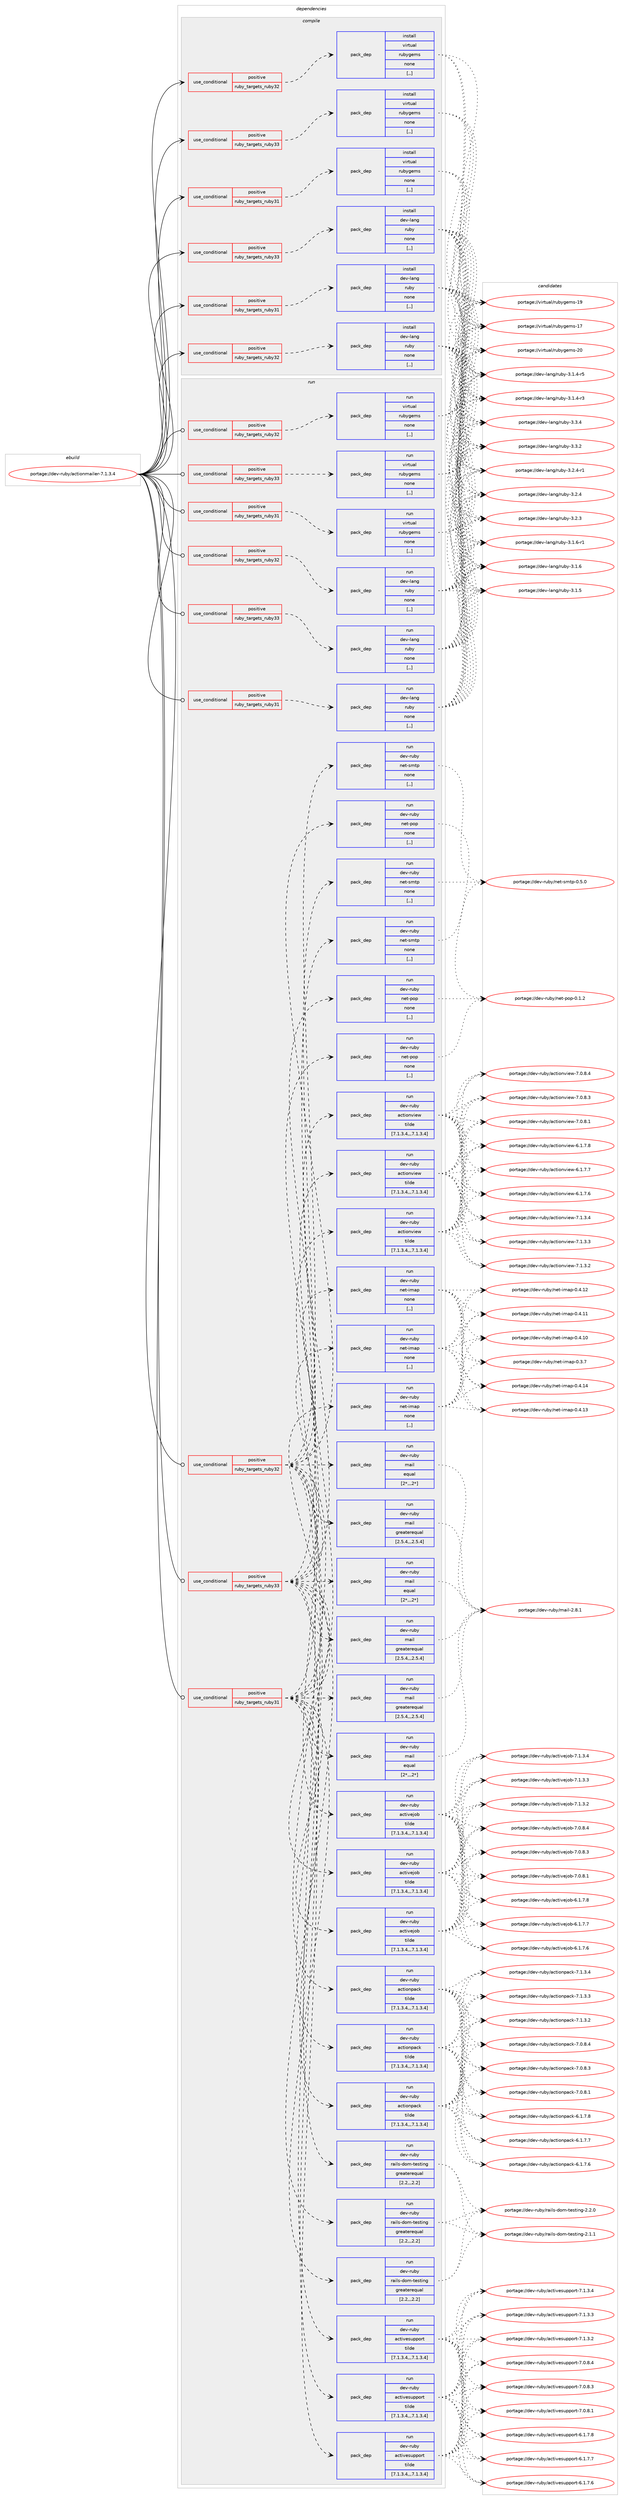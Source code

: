 digraph prolog {

# *************
# Graph options
# *************

newrank=true;
concentrate=true;
compound=true;
graph [rankdir=LR,fontname=Helvetica,fontsize=10,ranksep=1.5];#, ranksep=2.5, nodesep=0.2];
edge  [arrowhead=vee];
node  [fontname=Helvetica,fontsize=10];

# **********
# The ebuild
# **********

subgraph cluster_leftcol {
color=gray;
label=<<i>ebuild</i>>;
id [label="portage://dev-ruby/actionmailer-7.1.3.4", color=red, width=4, href="../dev-ruby/actionmailer-7.1.3.4.svg"];
}

# ****************
# The dependencies
# ****************

subgraph cluster_midcol {
color=gray;
label=<<i>dependencies</i>>;
subgraph cluster_compile {
fillcolor="#eeeeee";
style=filled;
label=<<i>compile</i>>;
subgraph cond42875 {
dependency172522 [label=<<TABLE BORDER="0" CELLBORDER="1" CELLSPACING="0" CELLPADDING="4"><TR><TD ROWSPAN="3" CELLPADDING="10">use_conditional</TD></TR><TR><TD>positive</TD></TR><TR><TD>ruby_targets_ruby31</TD></TR></TABLE>>, shape=none, color=red];
subgraph pack128374 {
dependency172523 [label=<<TABLE BORDER="0" CELLBORDER="1" CELLSPACING="0" CELLPADDING="4" WIDTH="220"><TR><TD ROWSPAN="6" CELLPADDING="30">pack_dep</TD></TR><TR><TD WIDTH="110">install</TD></TR><TR><TD>dev-lang</TD></TR><TR><TD>ruby</TD></TR><TR><TD>none</TD></TR><TR><TD>[,,]</TD></TR></TABLE>>, shape=none, color=blue];
}
dependency172522:e -> dependency172523:w [weight=20,style="dashed",arrowhead="vee"];
}
id:e -> dependency172522:w [weight=20,style="solid",arrowhead="vee"];
subgraph cond42876 {
dependency172524 [label=<<TABLE BORDER="0" CELLBORDER="1" CELLSPACING="0" CELLPADDING="4"><TR><TD ROWSPAN="3" CELLPADDING="10">use_conditional</TD></TR><TR><TD>positive</TD></TR><TR><TD>ruby_targets_ruby31</TD></TR></TABLE>>, shape=none, color=red];
subgraph pack128375 {
dependency172525 [label=<<TABLE BORDER="0" CELLBORDER="1" CELLSPACING="0" CELLPADDING="4" WIDTH="220"><TR><TD ROWSPAN="6" CELLPADDING="30">pack_dep</TD></TR><TR><TD WIDTH="110">install</TD></TR><TR><TD>virtual</TD></TR><TR><TD>rubygems</TD></TR><TR><TD>none</TD></TR><TR><TD>[,,]</TD></TR></TABLE>>, shape=none, color=blue];
}
dependency172524:e -> dependency172525:w [weight=20,style="dashed",arrowhead="vee"];
}
id:e -> dependency172524:w [weight=20,style="solid",arrowhead="vee"];
subgraph cond42877 {
dependency172526 [label=<<TABLE BORDER="0" CELLBORDER="1" CELLSPACING="0" CELLPADDING="4"><TR><TD ROWSPAN="3" CELLPADDING="10">use_conditional</TD></TR><TR><TD>positive</TD></TR><TR><TD>ruby_targets_ruby32</TD></TR></TABLE>>, shape=none, color=red];
subgraph pack128376 {
dependency172527 [label=<<TABLE BORDER="0" CELLBORDER="1" CELLSPACING="0" CELLPADDING="4" WIDTH="220"><TR><TD ROWSPAN="6" CELLPADDING="30">pack_dep</TD></TR><TR><TD WIDTH="110">install</TD></TR><TR><TD>dev-lang</TD></TR><TR><TD>ruby</TD></TR><TR><TD>none</TD></TR><TR><TD>[,,]</TD></TR></TABLE>>, shape=none, color=blue];
}
dependency172526:e -> dependency172527:w [weight=20,style="dashed",arrowhead="vee"];
}
id:e -> dependency172526:w [weight=20,style="solid",arrowhead="vee"];
subgraph cond42878 {
dependency172528 [label=<<TABLE BORDER="0" CELLBORDER="1" CELLSPACING="0" CELLPADDING="4"><TR><TD ROWSPAN="3" CELLPADDING="10">use_conditional</TD></TR><TR><TD>positive</TD></TR><TR><TD>ruby_targets_ruby32</TD></TR></TABLE>>, shape=none, color=red];
subgraph pack128377 {
dependency172529 [label=<<TABLE BORDER="0" CELLBORDER="1" CELLSPACING="0" CELLPADDING="4" WIDTH="220"><TR><TD ROWSPAN="6" CELLPADDING="30">pack_dep</TD></TR><TR><TD WIDTH="110">install</TD></TR><TR><TD>virtual</TD></TR><TR><TD>rubygems</TD></TR><TR><TD>none</TD></TR><TR><TD>[,,]</TD></TR></TABLE>>, shape=none, color=blue];
}
dependency172528:e -> dependency172529:w [weight=20,style="dashed",arrowhead="vee"];
}
id:e -> dependency172528:w [weight=20,style="solid",arrowhead="vee"];
subgraph cond42879 {
dependency172530 [label=<<TABLE BORDER="0" CELLBORDER="1" CELLSPACING="0" CELLPADDING="4"><TR><TD ROWSPAN="3" CELLPADDING="10">use_conditional</TD></TR><TR><TD>positive</TD></TR><TR><TD>ruby_targets_ruby33</TD></TR></TABLE>>, shape=none, color=red];
subgraph pack128378 {
dependency172531 [label=<<TABLE BORDER="0" CELLBORDER="1" CELLSPACING="0" CELLPADDING="4" WIDTH="220"><TR><TD ROWSPAN="6" CELLPADDING="30">pack_dep</TD></TR><TR><TD WIDTH="110">install</TD></TR><TR><TD>dev-lang</TD></TR><TR><TD>ruby</TD></TR><TR><TD>none</TD></TR><TR><TD>[,,]</TD></TR></TABLE>>, shape=none, color=blue];
}
dependency172530:e -> dependency172531:w [weight=20,style="dashed",arrowhead="vee"];
}
id:e -> dependency172530:w [weight=20,style="solid",arrowhead="vee"];
subgraph cond42880 {
dependency172532 [label=<<TABLE BORDER="0" CELLBORDER="1" CELLSPACING="0" CELLPADDING="4"><TR><TD ROWSPAN="3" CELLPADDING="10">use_conditional</TD></TR><TR><TD>positive</TD></TR><TR><TD>ruby_targets_ruby33</TD></TR></TABLE>>, shape=none, color=red];
subgraph pack128379 {
dependency172533 [label=<<TABLE BORDER="0" CELLBORDER="1" CELLSPACING="0" CELLPADDING="4" WIDTH="220"><TR><TD ROWSPAN="6" CELLPADDING="30">pack_dep</TD></TR><TR><TD WIDTH="110">install</TD></TR><TR><TD>virtual</TD></TR><TR><TD>rubygems</TD></TR><TR><TD>none</TD></TR><TR><TD>[,,]</TD></TR></TABLE>>, shape=none, color=blue];
}
dependency172532:e -> dependency172533:w [weight=20,style="dashed",arrowhead="vee"];
}
id:e -> dependency172532:w [weight=20,style="solid",arrowhead="vee"];
}
subgraph cluster_compileandrun {
fillcolor="#eeeeee";
style=filled;
label=<<i>compile and run</i>>;
}
subgraph cluster_run {
fillcolor="#eeeeee";
style=filled;
label=<<i>run</i>>;
subgraph cond42881 {
dependency172534 [label=<<TABLE BORDER="0" CELLBORDER="1" CELLSPACING="0" CELLPADDING="4"><TR><TD ROWSPAN="3" CELLPADDING="10">use_conditional</TD></TR><TR><TD>positive</TD></TR><TR><TD>ruby_targets_ruby31</TD></TR></TABLE>>, shape=none, color=red];
subgraph pack128380 {
dependency172535 [label=<<TABLE BORDER="0" CELLBORDER="1" CELLSPACING="0" CELLPADDING="4" WIDTH="220"><TR><TD ROWSPAN="6" CELLPADDING="30">pack_dep</TD></TR><TR><TD WIDTH="110">run</TD></TR><TR><TD>dev-lang</TD></TR><TR><TD>ruby</TD></TR><TR><TD>none</TD></TR><TR><TD>[,,]</TD></TR></TABLE>>, shape=none, color=blue];
}
dependency172534:e -> dependency172535:w [weight=20,style="dashed",arrowhead="vee"];
}
id:e -> dependency172534:w [weight=20,style="solid",arrowhead="odot"];
subgraph cond42882 {
dependency172536 [label=<<TABLE BORDER="0" CELLBORDER="1" CELLSPACING="0" CELLPADDING="4"><TR><TD ROWSPAN="3" CELLPADDING="10">use_conditional</TD></TR><TR><TD>positive</TD></TR><TR><TD>ruby_targets_ruby31</TD></TR></TABLE>>, shape=none, color=red];
subgraph pack128381 {
dependency172537 [label=<<TABLE BORDER="0" CELLBORDER="1" CELLSPACING="0" CELLPADDING="4" WIDTH="220"><TR><TD ROWSPAN="6" CELLPADDING="30">pack_dep</TD></TR><TR><TD WIDTH="110">run</TD></TR><TR><TD>dev-ruby</TD></TR><TR><TD>actionpack</TD></TR><TR><TD>tilde</TD></TR><TR><TD>[7.1.3.4,,,7.1.3.4]</TD></TR></TABLE>>, shape=none, color=blue];
}
dependency172536:e -> dependency172537:w [weight=20,style="dashed",arrowhead="vee"];
subgraph pack128382 {
dependency172538 [label=<<TABLE BORDER="0" CELLBORDER="1" CELLSPACING="0" CELLPADDING="4" WIDTH="220"><TR><TD ROWSPAN="6" CELLPADDING="30">pack_dep</TD></TR><TR><TD WIDTH="110">run</TD></TR><TR><TD>dev-ruby</TD></TR><TR><TD>actionview</TD></TR><TR><TD>tilde</TD></TR><TR><TD>[7.1.3.4,,,7.1.3.4]</TD></TR></TABLE>>, shape=none, color=blue];
}
dependency172536:e -> dependency172538:w [weight=20,style="dashed",arrowhead="vee"];
subgraph pack128383 {
dependency172539 [label=<<TABLE BORDER="0" CELLBORDER="1" CELLSPACING="0" CELLPADDING="4" WIDTH="220"><TR><TD ROWSPAN="6" CELLPADDING="30">pack_dep</TD></TR><TR><TD WIDTH="110">run</TD></TR><TR><TD>dev-ruby</TD></TR><TR><TD>activejob</TD></TR><TR><TD>tilde</TD></TR><TR><TD>[7.1.3.4,,,7.1.3.4]</TD></TR></TABLE>>, shape=none, color=blue];
}
dependency172536:e -> dependency172539:w [weight=20,style="dashed",arrowhead="vee"];
subgraph pack128384 {
dependency172540 [label=<<TABLE BORDER="0" CELLBORDER="1" CELLSPACING="0" CELLPADDING="4" WIDTH="220"><TR><TD ROWSPAN="6" CELLPADDING="30">pack_dep</TD></TR><TR><TD WIDTH="110">run</TD></TR><TR><TD>dev-ruby</TD></TR><TR><TD>activesupport</TD></TR><TR><TD>tilde</TD></TR><TR><TD>[7.1.3.4,,,7.1.3.4]</TD></TR></TABLE>>, shape=none, color=blue];
}
dependency172536:e -> dependency172540:w [weight=20,style="dashed",arrowhead="vee"];
subgraph pack128385 {
dependency172541 [label=<<TABLE BORDER="0" CELLBORDER="1" CELLSPACING="0" CELLPADDING="4" WIDTH="220"><TR><TD ROWSPAN="6" CELLPADDING="30">pack_dep</TD></TR><TR><TD WIDTH="110">run</TD></TR><TR><TD>dev-ruby</TD></TR><TR><TD>mail</TD></TR><TR><TD>greaterequal</TD></TR><TR><TD>[2.5.4,,,2.5.4]</TD></TR></TABLE>>, shape=none, color=blue];
}
dependency172536:e -> dependency172541:w [weight=20,style="dashed",arrowhead="vee"];
subgraph pack128386 {
dependency172542 [label=<<TABLE BORDER="0" CELLBORDER="1" CELLSPACING="0" CELLPADDING="4" WIDTH="220"><TR><TD ROWSPAN="6" CELLPADDING="30">pack_dep</TD></TR><TR><TD WIDTH="110">run</TD></TR><TR><TD>dev-ruby</TD></TR><TR><TD>mail</TD></TR><TR><TD>equal</TD></TR><TR><TD>[2*,,,2*]</TD></TR></TABLE>>, shape=none, color=blue];
}
dependency172536:e -> dependency172542:w [weight=20,style="dashed",arrowhead="vee"];
subgraph pack128387 {
dependency172543 [label=<<TABLE BORDER="0" CELLBORDER="1" CELLSPACING="0" CELLPADDING="4" WIDTH="220"><TR><TD ROWSPAN="6" CELLPADDING="30">pack_dep</TD></TR><TR><TD WIDTH="110">run</TD></TR><TR><TD>dev-ruby</TD></TR><TR><TD>net-imap</TD></TR><TR><TD>none</TD></TR><TR><TD>[,,]</TD></TR></TABLE>>, shape=none, color=blue];
}
dependency172536:e -> dependency172543:w [weight=20,style="dashed",arrowhead="vee"];
subgraph pack128388 {
dependency172544 [label=<<TABLE BORDER="0" CELLBORDER="1" CELLSPACING="0" CELLPADDING="4" WIDTH="220"><TR><TD ROWSPAN="6" CELLPADDING="30">pack_dep</TD></TR><TR><TD WIDTH="110">run</TD></TR><TR><TD>dev-ruby</TD></TR><TR><TD>net-pop</TD></TR><TR><TD>none</TD></TR><TR><TD>[,,]</TD></TR></TABLE>>, shape=none, color=blue];
}
dependency172536:e -> dependency172544:w [weight=20,style="dashed",arrowhead="vee"];
subgraph pack128389 {
dependency172545 [label=<<TABLE BORDER="0" CELLBORDER="1" CELLSPACING="0" CELLPADDING="4" WIDTH="220"><TR><TD ROWSPAN="6" CELLPADDING="30">pack_dep</TD></TR><TR><TD WIDTH="110">run</TD></TR><TR><TD>dev-ruby</TD></TR><TR><TD>net-smtp</TD></TR><TR><TD>none</TD></TR><TR><TD>[,,]</TD></TR></TABLE>>, shape=none, color=blue];
}
dependency172536:e -> dependency172545:w [weight=20,style="dashed",arrowhead="vee"];
subgraph pack128390 {
dependency172546 [label=<<TABLE BORDER="0" CELLBORDER="1" CELLSPACING="0" CELLPADDING="4" WIDTH="220"><TR><TD ROWSPAN="6" CELLPADDING="30">pack_dep</TD></TR><TR><TD WIDTH="110">run</TD></TR><TR><TD>dev-ruby</TD></TR><TR><TD>rails-dom-testing</TD></TR><TR><TD>greaterequal</TD></TR><TR><TD>[2.2,,,2.2]</TD></TR></TABLE>>, shape=none, color=blue];
}
dependency172536:e -> dependency172546:w [weight=20,style="dashed",arrowhead="vee"];
}
id:e -> dependency172536:w [weight=20,style="solid",arrowhead="odot"];
subgraph cond42883 {
dependency172547 [label=<<TABLE BORDER="0" CELLBORDER="1" CELLSPACING="0" CELLPADDING="4"><TR><TD ROWSPAN="3" CELLPADDING="10">use_conditional</TD></TR><TR><TD>positive</TD></TR><TR><TD>ruby_targets_ruby31</TD></TR></TABLE>>, shape=none, color=red];
subgraph pack128391 {
dependency172548 [label=<<TABLE BORDER="0" CELLBORDER="1" CELLSPACING="0" CELLPADDING="4" WIDTH="220"><TR><TD ROWSPAN="6" CELLPADDING="30">pack_dep</TD></TR><TR><TD WIDTH="110">run</TD></TR><TR><TD>virtual</TD></TR><TR><TD>rubygems</TD></TR><TR><TD>none</TD></TR><TR><TD>[,,]</TD></TR></TABLE>>, shape=none, color=blue];
}
dependency172547:e -> dependency172548:w [weight=20,style="dashed",arrowhead="vee"];
}
id:e -> dependency172547:w [weight=20,style="solid",arrowhead="odot"];
subgraph cond42884 {
dependency172549 [label=<<TABLE BORDER="0" CELLBORDER="1" CELLSPACING="0" CELLPADDING="4"><TR><TD ROWSPAN="3" CELLPADDING="10">use_conditional</TD></TR><TR><TD>positive</TD></TR><TR><TD>ruby_targets_ruby32</TD></TR></TABLE>>, shape=none, color=red];
subgraph pack128392 {
dependency172550 [label=<<TABLE BORDER="0" CELLBORDER="1" CELLSPACING="0" CELLPADDING="4" WIDTH="220"><TR><TD ROWSPAN="6" CELLPADDING="30">pack_dep</TD></TR><TR><TD WIDTH="110">run</TD></TR><TR><TD>dev-lang</TD></TR><TR><TD>ruby</TD></TR><TR><TD>none</TD></TR><TR><TD>[,,]</TD></TR></TABLE>>, shape=none, color=blue];
}
dependency172549:e -> dependency172550:w [weight=20,style="dashed",arrowhead="vee"];
}
id:e -> dependency172549:w [weight=20,style="solid",arrowhead="odot"];
subgraph cond42885 {
dependency172551 [label=<<TABLE BORDER="0" CELLBORDER="1" CELLSPACING="0" CELLPADDING="4"><TR><TD ROWSPAN="3" CELLPADDING="10">use_conditional</TD></TR><TR><TD>positive</TD></TR><TR><TD>ruby_targets_ruby32</TD></TR></TABLE>>, shape=none, color=red];
subgraph pack128393 {
dependency172552 [label=<<TABLE BORDER="0" CELLBORDER="1" CELLSPACING="0" CELLPADDING="4" WIDTH="220"><TR><TD ROWSPAN="6" CELLPADDING="30">pack_dep</TD></TR><TR><TD WIDTH="110">run</TD></TR><TR><TD>dev-ruby</TD></TR><TR><TD>actionpack</TD></TR><TR><TD>tilde</TD></TR><TR><TD>[7.1.3.4,,,7.1.3.4]</TD></TR></TABLE>>, shape=none, color=blue];
}
dependency172551:e -> dependency172552:w [weight=20,style="dashed",arrowhead="vee"];
subgraph pack128394 {
dependency172553 [label=<<TABLE BORDER="0" CELLBORDER="1" CELLSPACING="0" CELLPADDING="4" WIDTH="220"><TR><TD ROWSPAN="6" CELLPADDING="30">pack_dep</TD></TR><TR><TD WIDTH="110">run</TD></TR><TR><TD>dev-ruby</TD></TR><TR><TD>actionview</TD></TR><TR><TD>tilde</TD></TR><TR><TD>[7.1.3.4,,,7.1.3.4]</TD></TR></TABLE>>, shape=none, color=blue];
}
dependency172551:e -> dependency172553:w [weight=20,style="dashed",arrowhead="vee"];
subgraph pack128395 {
dependency172554 [label=<<TABLE BORDER="0" CELLBORDER="1" CELLSPACING="0" CELLPADDING="4" WIDTH="220"><TR><TD ROWSPAN="6" CELLPADDING="30">pack_dep</TD></TR><TR><TD WIDTH="110">run</TD></TR><TR><TD>dev-ruby</TD></TR><TR><TD>activejob</TD></TR><TR><TD>tilde</TD></TR><TR><TD>[7.1.3.4,,,7.1.3.4]</TD></TR></TABLE>>, shape=none, color=blue];
}
dependency172551:e -> dependency172554:w [weight=20,style="dashed",arrowhead="vee"];
subgraph pack128396 {
dependency172555 [label=<<TABLE BORDER="0" CELLBORDER="1" CELLSPACING="0" CELLPADDING="4" WIDTH="220"><TR><TD ROWSPAN="6" CELLPADDING="30">pack_dep</TD></TR><TR><TD WIDTH="110">run</TD></TR><TR><TD>dev-ruby</TD></TR><TR><TD>activesupport</TD></TR><TR><TD>tilde</TD></TR><TR><TD>[7.1.3.4,,,7.1.3.4]</TD></TR></TABLE>>, shape=none, color=blue];
}
dependency172551:e -> dependency172555:w [weight=20,style="dashed",arrowhead="vee"];
subgraph pack128397 {
dependency172556 [label=<<TABLE BORDER="0" CELLBORDER="1" CELLSPACING="0" CELLPADDING="4" WIDTH="220"><TR><TD ROWSPAN="6" CELLPADDING="30">pack_dep</TD></TR><TR><TD WIDTH="110">run</TD></TR><TR><TD>dev-ruby</TD></TR><TR><TD>mail</TD></TR><TR><TD>greaterequal</TD></TR><TR><TD>[2.5.4,,,2.5.4]</TD></TR></TABLE>>, shape=none, color=blue];
}
dependency172551:e -> dependency172556:w [weight=20,style="dashed",arrowhead="vee"];
subgraph pack128398 {
dependency172557 [label=<<TABLE BORDER="0" CELLBORDER="1" CELLSPACING="0" CELLPADDING="4" WIDTH="220"><TR><TD ROWSPAN="6" CELLPADDING="30">pack_dep</TD></TR><TR><TD WIDTH="110">run</TD></TR><TR><TD>dev-ruby</TD></TR><TR><TD>mail</TD></TR><TR><TD>equal</TD></TR><TR><TD>[2*,,,2*]</TD></TR></TABLE>>, shape=none, color=blue];
}
dependency172551:e -> dependency172557:w [weight=20,style="dashed",arrowhead="vee"];
subgraph pack128399 {
dependency172558 [label=<<TABLE BORDER="0" CELLBORDER="1" CELLSPACING="0" CELLPADDING="4" WIDTH="220"><TR><TD ROWSPAN="6" CELLPADDING="30">pack_dep</TD></TR><TR><TD WIDTH="110">run</TD></TR><TR><TD>dev-ruby</TD></TR><TR><TD>net-imap</TD></TR><TR><TD>none</TD></TR><TR><TD>[,,]</TD></TR></TABLE>>, shape=none, color=blue];
}
dependency172551:e -> dependency172558:w [weight=20,style="dashed",arrowhead="vee"];
subgraph pack128400 {
dependency172559 [label=<<TABLE BORDER="0" CELLBORDER="1" CELLSPACING="0" CELLPADDING="4" WIDTH="220"><TR><TD ROWSPAN="6" CELLPADDING="30">pack_dep</TD></TR><TR><TD WIDTH="110">run</TD></TR><TR><TD>dev-ruby</TD></TR><TR><TD>net-pop</TD></TR><TR><TD>none</TD></TR><TR><TD>[,,]</TD></TR></TABLE>>, shape=none, color=blue];
}
dependency172551:e -> dependency172559:w [weight=20,style="dashed",arrowhead="vee"];
subgraph pack128401 {
dependency172560 [label=<<TABLE BORDER="0" CELLBORDER="1" CELLSPACING="0" CELLPADDING="4" WIDTH="220"><TR><TD ROWSPAN="6" CELLPADDING="30">pack_dep</TD></TR><TR><TD WIDTH="110">run</TD></TR><TR><TD>dev-ruby</TD></TR><TR><TD>net-smtp</TD></TR><TR><TD>none</TD></TR><TR><TD>[,,]</TD></TR></TABLE>>, shape=none, color=blue];
}
dependency172551:e -> dependency172560:w [weight=20,style="dashed",arrowhead="vee"];
subgraph pack128402 {
dependency172561 [label=<<TABLE BORDER="0" CELLBORDER="1" CELLSPACING="0" CELLPADDING="4" WIDTH="220"><TR><TD ROWSPAN="6" CELLPADDING="30">pack_dep</TD></TR><TR><TD WIDTH="110">run</TD></TR><TR><TD>dev-ruby</TD></TR><TR><TD>rails-dom-testing</TD></TR><TR><TD>greaterequal</TD></TR><TR><TD>[2.2,,,2.2]</TD></TR></TABLE>>, shape=none, color=blue];
}
dependency172551:e -> dependency172561:w [weight=20,style="dashed",arrowhead="vee"];
}
id:e -> dependency172551:w [weight=20,style="solid",arrowhead="odot"];
subgraph cond42886 {
dependency172562 [label=<<TABLE BORDER="0" CELLBORDER="1" CELLSPACING="0" CELLPADDING="4"><TR><TD ROWSPAN="3" CELLPADDING="10">use_conditional</TD></TR><TR><TD>positive</TD></TR><TR><TD>ruby_targets_ruby32</TD></TR></TABLE>>, shape=none, color=red];
subgraph pack128403 {
dependency172563 [label=<<TABLE BORDER="0" CELLBORDER="1" CELLSPACING="0" CELLPADDING="4" WIDTH="220"><TR><TD ROWSPAN="6" CELLPADDING="30">pack_dep</TD></TR><TR><TD WIDTH="110">run</TD></TR><TR><TD>virtual</TD></TR><TR><TD>rubygems</TD></TR><TR><TD>none</TD></TR><TR><TD>[,,]</TD></TR></TABLE>>, shape=none, color=blue];
}
dependency172562:e -> dependency172563:w [weight=20,style="dashed",arrowhead="vee"];
}
id:e -> dependency172562:w [weight=20,style="solid",arrowhead="odot"];
subgraph cond42887 {
dependency172564 [label=<<TABLE BORDER="0" CELLBORDER="1" CELLSPACING="0" CELLPADDING="4"><TR><TD ROWSPAN="3" CELLPADDING="10">use_conditional</TD></TR><TR><TD>positive</TD></TR><TR><TD>ruby_targets_ruby33</TD></TR></TABLE>>, shape=none, color=red];
subgraph pack128404 {
dependency172565 [label=<<TABLE BORDER="0" CELLBORDER="1" CELLSPACING="0" CELLPADDING="4" WIDTH="220"><TR><TD ROWSPAN="6" CELLPADDING="30">pack_dep</TD></TR><TR><TD WIDTH="110">run</TD></TR><TR><TD>dev-lang</TD></TR><TR><TD>ruby</TD></TR><TR><TD>none</TD></TR><TR><TD>[,,]</TD></TR></TABLE>>, shape=none, color=blue];
}
dependency172564:e -> dependency172565:w [weight=20,style="dashed",arrowhead="vee"];
}
id:e -> dependency172564:w [weight=20,style="solid",arrowhead="odot"];
subgraph cond42888 {
dependency172566 [label=<<TABLE BORDER="0" CELLBORDER="1" CELLSPACING="0" CELLPADDING="4"><TR><TD ROWSPAN="3" CELLPADDING="10">use_conditional</TD></TR><TR><TD>positive</TD></TR><TR><TD>ruby_targets_ruby33</TD></TR></TABLE>>, shape=none, color=red];
subgraph pack128405 {
dependency172567 [label=<<TABLE BORDER="0" CELLBORDER="1" CELLSPACING="0" CELLPADDING="4" WIDTH="220"><TR><TD ROWSPAN="6" CELLPADDING="30">pack_dep</TD></TR><TR><TD WIDTH="110">run</TD></TR><TR><TD>dev-ruby</TD></TR><TR><TD>actionpack</TD></TR><TR><TD>tilde</TD></TR><TR><TD>[7.1.3.4,,,7.1.3.4]</TD></TR></TABLE>>, shape=none, color=blue];
}
dependency172566:e -> dependency172567:w [weight=20,style="dashed",arrowhead="vee"];
subgraph pack128406 {
dependency172568 [label=<<TABLE BORDER="0" CELLBORDER="1" CELLSPACING="0" CELLPADDING="4" WIDTH="220"><TR><TD ROWSPAN="6" CELLPADDING="30">pack_dep</TD></TR><TR><TD WIDTH="110">run</TD></TR><TR><TD>dev-ruby</TD></TR><TR><TD>actionview</TD></TR><TR><TD>tilde</TD></TR><TR><TD>[7.1.3.4,,,7.1.3.4]</TD></TR></TABLE>>, shape=none, color=blue];
}
dependency172566:e -> dependency172568:w [weight=20,style="dashed",arrowhead="vee"];
subgraph pack128407 {
dependency172569 [label=<<TABLE BORDER="0" CELLBORDER="1" CELLSPACING="0" CELLPADDING="4" WIDTH="220"><TR><TD ROWSPAN="6" CELLPADDING="30">pack_dep</TD></TR><TR><TD WIDTH="110">run</TD></TR><TR><TD>dev-ruby</TD></TR><TR><TD>activejob</TD></TR><TR><TD>tilde</TD></TR><TR><TD>[7.1.3.4,,,7.1.3.4]</TD></TR></TABLE>>, shape=none, color=blue];
}
dependency172566:e -> dependency172569:w [weight=20,style="dashed",arrowhead="vee"];
subgraph pack128408 {
dependency172570 [label=<<TABLE BORDER="0" CELLBORDER="1" CELLSPACING="0" CELLPADDING="4" WIDTH="220"><TR><TD ROWSPAN="6" CELLPADDING="30">pack_dep</TD></TR><TR><TD WIDTH="110">run</TD></TR><TR><TD>dev-ruby</TD></TR><TR><TD>activesupport</TD></TR><TR><TD>tilde</TD></TR><TR><TD>[7.1.3.4,,,7.1.3.4]</TD></TR></TABLE>>, shape=none, color=blue];
}
dependency172566:e -> dependency172570:w [weight=20,style="dashed",arrowhead="vee"];
subgraph pack128409 {
dependency172571 [label=<<TABLE BORDER="0" CELLBORDER="1" CELLSPACING="0" CELLPADDING="4" WIDTH="220"><TR><TD ROWSPAN="6" CELLPADDING="30">pack_dep</TD></TR><TR><TD WIDTH="110">run</TD></TR><TR><TD>dev-ruby</TD></TR><TR><TD>mail</TD></TR><TR><TD>greaterequal</TD></TR><TR><TD>[2.5.4,,,2.5.4]</TD></TR></TABLE>>, shape=none, color=blue];
}
dependency172566:e -> dependency172571:w [weight=20,style="dashed",arrowhead="vee"];
subgraph pack128410 {
dependency172572 [label=<<TABLE BORDER="0" CELLBORDER="1" CELLSPACING="0" CELLPADDING="4" WIDTH="220"><TR><TD ROWSPAN="6" CELLPADDING="30">pack_dep</TD></TR><TR><TD WIDTH="110">run</TD></TR><TR><TD>dev-ruby</TD></TR><TR><TD>mail</TD></TR><TR><TD>equal</TD></TR><TR><TD>[2*,,,2*]</TD></TR></TABLE>>, shape=none, color=blue];
}
dependency172566:e -> dependency172572:w [weight=20,style="dashed",arrowhead="vee"];
subgraph pack128411 {
dependency172573 [label=<<TABLE BORDER="0" CELLBORDER="1" CELLSPACING="0" CELLPADDING="4" WIDTH="220"><TR><TD ROWSPAN="6" CELLPADDING="30">pack_dep</TD></TR><TR><TD WIDTH="110">run</TD></TR><TR><TD>dev-ruby</TD></TR><TR><TD>net-imap</TD></TR><TR><TD>none</TD></TR><TR><TD>[,,]</TD></TR></TABLE>>, shape=none, color=blue];
}
dependency172566:e -> dependency172573:w [weight=20,style="dashed",arrowhead="vee"];
subgraph pack128412 {
dependency172574 [label=<<TABLE BORDER="0" CELLBORDER="1" CELLSPACING="0" CELLPADDING="4" WIDTH="220"><TR><TD ROWSPAN="6" CELLPADDING="30">pack_dep</TD></TR><TR><TD WIDTH="110">run</TD></TR><TR><TD>dev-ruby</TD></TR><TR><TD>net-pop</TD></TR><TR><TD>none</TD></TR><TR><TD>[,,]</TD></TR></TABLE>>, shape=none, color=blue];
}
dependency172566:e -> dependency172574:w [weight=20,style="dashed",arrowhead="vee"];
subgraph pack128413 {
dependency172575 [label=<<TABLE BORDER="0" CELLBORDER="1" CELLSPACING="0" CELLPADDING="4" WIDTH="220"><TR><TD ROWSPAN="6" CELLPADDING="30">pack_dep</TD></TR><TR><TD WIDTH="110">run</TD></TR><TR><TD>dev-ruby</TD></TR><TR><TD>net-smtp</TD></TR><TR><TD>none</TD></TR><TR><TD>[,,]</TD></TR></TABLE>>, shape=none, color=blue];
}
dependency172566:e -> dependency172575:w [weight=20,style="dashed",arrowhead="vee"];
subgraph pack128414 {
dependency172576 [label=<<TABLE BORDER="0" CELLBORDER="1" CELLSPACING="0" CELLPADDING="4" WIDTH="220"><TR><TD ROWSPAN="6" CELLPADDING="30">pack_dep</TD></TR><TR><TD WIDTH="110">run</TD></TR><TR><TD>dev-ruby</TD></TR><TR><TD>rails-dom-testing</TD></TR><TR><TD>greaterequal</TD></TR><TR><TD>[2.2,,,2.2]</TD></TR></TABLE>>, shape=none, color=blue];
}
dependency172566:e -> dependency172576:w [weight=20,style="dashed",arrowhead="vee"];
}
id:e -> dependency172566:w [weight=20,style="solid",arrowhead="odot"];
subgraph cond42889 {
dependency172577 [label=<<TABLE BORDER="0" CELLBORDER="1" CELLSPACING="0" CELLPADDING="4"><TR><TD ROWSPAN="3" CELLPADDING="10">use_conditional</TD></TR><TR><TD>positive</TD></TR><TR><TD>ruby_targets_ruby33</TD></TR></TABLE>>, shape=none, color=red];
subgraph pack128415 {
dependency172578 [label=<<TABLE BORDER="0" CELLBORDER="1" CELLSPACING="0" CELLPADDING="4" WIDTH="220"><TR><TD ROWSPAN="6" CELLPADDING="30">pack_dep</TD></TR><TR><TD WIDTH="110">run</TD></TR><TR><TD>virtual</TD></TR><TR><TD>rubygems</TD></TR><TR><TD>none</TD></TR><TR><TD>[,,]</TD></TR></TABLE>>, shape=none, color=blue];
}
dependency172577:e -> dependency172578:w [weight=20,style="dashed",arrowhead="vee"];
}
id:e -> dependency172577:w [weight=20,style="solid",arrowhead="odot"];
}
}

# **************
# The candidates
# **************

subgraph cluster_choices {
rank=same;
color=gray;
label=<<i>candidates</i>>;

subgraph choice128374 {
color=black;
nodesep=1;
choice10010111845108971101034711411798121455146514652 [label="portage://dev-lang/ruby-3.3.4", color=red, width=4,href="../dev-lang/ruby-3.3.4.svg"];
choice10010111845108971101034711411798121455146514650 [label="portage://dev-lang/ruby-3.3.2", color=red, width=4,href="../dev-lang/ruby-3.3.2.svg"];
choice100101118451089711010347114117981214551465046524511449 [label="portage://dev-lang/ruby-3.2.4-r1", color=red, width=4,href="../dev-lang/ruby-3.2.4-r1.svg"];
choice10010111845108971101034711411798121455146504652 [label="portage://dev-lang/ruby-3.2.4", color=red, width=4,href="../dev-lang/ruby-3.2.4.svg"];
choice10010111845108971101034711411798121455146504651 [label="portage://dev-lang/ruby-3.2.3", color=red, width=4,href="../dev-lang/ruby-3.2.3.svg"];
choice100101118451089711010347114117981214551464946544511449 [label="portage://dev-lang/ruby-3.1.6-r1", color=red, width=4,href="../dev-lang/ruby-3.1.6-r1.svg"];
choice10010111845108971101034711411798121455146494654 [label="portage://dev-lang/ruby-3.1.6", color=red, width=4,href="../dev-lang/ruby-3.1.6.svg"];
choice10010111845108971101034711411798121455146494653 [label="portage://dev-lang/ruby-3.1.5", color=red, width=4,href="../dev-lang/ruby-3.1.5.svg"];
choice100101118451089711010347114117981214551464946524511453 [label="portage://dev-lang/ruby-3.1.4-r5", color=red, width=4,href="../dev-lang/ruby-3.1.4-r5.svg"];
choice100101118451089711010347114117981214551464946524511451 [label="portage://dev-lang/ruby-3.1.4-r3", color=red, width=4,href="../dev-lang/ruby-3.1.4-r3.svg"];
dependency172523:e -> choice10010111845108971101034711411798121455146514652:w [style=dotted,weight="100"];
dependency172523:e -> choice10010111845108971101034711411798121455146514650:w [style=dotted,weight="100"];
dependency172523:e -> choice100101118451089711010347114117981214551465046524511449:w [style=dotted,weight="100"];
dependency172523:e -> choice10010111845108971101034711411798121455146504652:w [style=dotted,weight="100"];
dependency172523:e -> choice10010111845108971101034711411798121455146504651:w [style=dotted,weight="100"];
dependency172523:e -> choice100101118451089711010347114117981214551464946544511449:w [style=dotted,weight="100"];
dependency172523:e -> choice10010111845108971101034711411798121455146494654:w [style=dotted,weight="100"];
dependency172523:e -> choice10010111845108971101034711411798121455146494653:w [style=dotted,weight="100"];
dependency172523:e -> choice100101118451089711010347114117981214551464946524511453:w [style=dotted,weight="100"];
dependency172523:e -> choice100101118451089711010347114117981214551464946524511451:w [style=dotted,weight="100"];
}
subgraph choice128375 {
color=black;
nodesep=1;
choice118105114116117971084711411798121103101109115455048 [label="portage://virtual/rubygems-20", color=red, width=4,href="../virtual/rubygems-20.svg"];
choice118105114116117971084711411798121103101109115454957 [label="portage://virtual/rubygems-19", color=red, width=4,href="../virtual/rubygems-19.svg"];
choice118105114116117971084711411798121103101109115454955 [label="portage://virtual/rubygems-17", color=red, width=4,href="../virtual/rubygems-17.svg"];
dependency172525:e -> choice118105114116117971084711411798121103101109115455048:w [style=dotted,weight="100"];
dependency172525:e -> choice118105114116117971084711411798121103101109115454957:w [style=dotted,weight="100"];
dependency172525:e -> choice118105114116117971084711411798121103101109115454955:w [style=dotted,weight="100"];
}
subgraph choice128376 {
color=black;
nodesep=1;
choice10010111845108971101034711411798121455146514652 [label="portage://dev-lang/ruby-3.3.4", color=red, width=4,href="../dev-lang/ruby-3.3.4.svg"];
choice10010111845108971101034711411798121455146514650 [label="portage://dev-lang/ruby-3.3.2", color=red, width=4,href="../dev-lang/ruby-3.3.2.svg"];
choice100101118451089711010347114117981214551465046524511449 [label="portage://dev-lang/ruby-3.2.4-r1", color=red, width=4,href="../dev-lang/ruby-3.2.4-r1.svg"];
choice10010111845108971101034711411798121455146504652 [label="portage://dev-lang/ruby-3.2.4", color=red, width=4,href="../dev-lang/ruby-3.2.4.svg"];
choice10010111845108971101034711411798121455146504651 [label="portage://dev-lang/ruby-3.2.3", color=red, width=4,href="../dev-lang/ruby-3.2.3.svg"];
choice100101118451089711010347114117981214551464946544511449 [label="portage://dev-lang/ruby-3.1.6-r1", color=red, width=4,href="../dev-lang/ruby-3.1.6-r1.svg"];
choice10010111845108971101034711411798121455146494654 [label="portage://dev-lang/ruby-3.1.6", color=red, width=4,href="../dev-lang/ruby-3.1.6.svg"];
choice10010111845108971101034711411798121455146494653 [label="portage://dev-lang/ruby-3.1.5", color=red, width=4,href="../dev-lang/ruby-3.1.5.svg"];
choice100101118451089711010347114117981214551464946524511453 [label="portage://dev-lang/ruby-3.1.4-r5", color=red, width=4,href="../dev-lang/ruby-3.1.4-r5.svg"];
choice100101118451089711010347114117981214551464946524511451 [label="portage://dev-lang/ruby-3.1.4-r3", color=red, width=4,href="../dev-lang/ruby-3.1.4-r3.svg"];
dependency172527:e -> choice10010111845108971101034711411798121455146514652:w [style=dotted,weight="100"];
dependency172527:e -> choice10010111845108971101034711411798121455146514650:w [style=dotted,weight="100"];
dependency172527:e -> choice100101118451089711010347114117981214551465046524511449:w [style=dotted,weight="100"];
dependency172527:e -> choice10010111845108971101034711411798121455146504652:w [style=dotted,weight="100"];
dependency172527:e -> choice10010111845108971101034711411798121455146504651:w [style=dotted,weight="100"];
dependency172527:e -> choice100101118451089711010347114117981214551464946544511449:w [style=dotted,weight="100"];
dependency172527:e -> choice10010111845108971101034711411798121455146494654:w [style=dotted,weight="100"];
dependency172527:e -> choice10010111845108971101034711411798121455146494653:w [style=dotted,weight="100"];
dependency172527:e -> choice100101118451089711010347114117981214551464946524511453:w [style=dotted,weight="100"];
dependency172527:e -> choice100101118451089711010347114117981214551464946524511451:w [style=dotted,weight="100"];
}
subgraph choice128377 {
color=black;
nodesep=1;
choice118105114116117971084711411798121103101109115455048 [label="portage://virtual/rubygems-20", color=red, width=4,href="../virtual/rubygems-20.svg"];
choice118105114116117971084711411798121103101109115454957 [label="portage://virtual/rubygems-19", color=red, width=4,href="../virtual/rubygems-19.svg"];
choice118105114116117971084711411798121103101109115454955 [label="portage://virtual/rubygems-17", color=red, width=4,href="../virtual/rubygems-17.svg"];
dependency172529:e -> choice118105114116117971084711411798121103101109115455048:w [style=dotted,weight="100"];
dependency172529:e -> choice118105114116117971084711411798121103101109115454957:w [style=dotted,weight="100"];
dependency172529:e -> choice118105114116117971084711411798121103101109115454955:w [style=dotted,weight="100"];
}
subgraph choice128378 {
color=black;
nodesep=1;
choice10010111845108971101034711411798121455146514652 [label="portage://dev-lang/ruby-3.3.4", color=red, width=4,href="../dev-lang/ruby-3.3.4.svg"];
choice10010111845108971101034711411798121455146514650 [label="portage://dev-lang/ruby-3.3.2", color=red, width=4,href="../dev-lang/ruby-3.3.2.svg"];
choice100101118451089711010347114117981214551465046524511449 [label="portage://dev-lang/ruby-3.2.4-r1", color=red, width=4,href="../dev-lang/ruby-3.2.4-r1.svg"];
choice10010111845108971101034711411798121455146504652 [label="portage://dev-lang/ruby-3.2.4", color=red, width=4,href="../dev-lang/ruby-3.2.4.svg"];
choice10010111845108971101034711411798121455146504651 [label="portage://dev-lang/ruby-3.2.3", color=red, width=4,href="../dev-lang/ruby-3.2.3.svg"];
choice100101118451089711010347114117981214551464946544511449 [label="portage://dev-lang/ruby-3.1.6-r1", color=red, width=4,href="../dev-lang/ruby-3.1.6-r1.svg"];
choice10010111845108971101034711411798121455146494654 [label="portage://dev-lang/ruby-3.1.6", color=red, width=4,href="../dev-lang/ruby-3.1.6.svg"];
choice10010111845108971101034711411798121455146494653 [label="portage://dev-lang/ruby-3.1.5", color=red, width=4,href="../dev-lang/ruby-3.1.5.svg"];
choice100101118451089711010347114117981214551464946524511453 [label="portage://dev-lang/ruby-3.1.4-r5", color=red, width=4,href="../dev-lang/ruby-3.1.4-r5.svg"];
choice100101118451089711010347114117981214551464946524511451 [label="portage://dev-lang/ruby-3.1.4-r3", color=red, width=4,href="../dev-lang/ruby-3.1.4-r3.svg"];
dependency172531:e -> choice10010111845108971101034711411798121455146514652:w [style=dotted,weight="100"];
dependency172531:e -> choice10010111845108971101034711411798121455146514650:w [style=dotted,weight="100"];
dependency172531:e -> choice100101118451089711010347114117981214551465046524511449:w [style=dotted,weight="100"];
dependency172531:e -> choice10010111845108971101034711411798121455146504652:w [style=dotted,weight="100"];
dependency172531:e -> choice10010111845108971101034711411798121455146504651:w [style=dotted,weight="100"];
dependency172531:e -> choice100101118451089711010347114117981214551464946544511449:w [style=dotted,weight="100"];
dependency172531:e -> choice10010111845108971101034711411798121455146494654:w [style=dotted,weight="100"];
dependency172531:e -> choice10010111845108971101034711411798121455146494653:w [style=dotted,weight="100"];
dependency172531:e -> choice100101118451089711010347114117981214551464946524511453:w [style=dotted,weight="100"];
dependency172531:e -> choice100101118451089711010347114117981214551464946524511451:w [style=dotted,weight="100"];
}
subgraph choice128379 {
color=black;
nodesep=1;
choice118105114116117971084711411798121103101109115455048 [label="portage://virtual/rubygems-20", color=red, width=4,href="../virtual/rubygems-20.svg"];
choice118105114116117971084711411798121103101109115454957 [label="portage://virtual/rubygems-19", color=red, width=4,href="../virtual/rubygems-19.svg"];
choice118105114116117971084711411798121103101109115454955 [label="portage://virtual/rubygems-17", color=red, width=4,href="../virtual/rubygems-17.svg"];
dependency172533:e -> choice118105114116117971084711411798121103101109115455048:w [style=dotted,weight="100"];
dependency172533:e -> choice118105114116117971084711411798121103101109115454957:w [style=dotted,weight="100"];
dependency172533:e -> choice118105114116117971084711411798121103101109115454955:w [style=dotted,weight="100"];
}
subgraph choice128380 {
color=black;
nodesep=1;
choice10010111845108971101034711411798121455146514652 [label="portage://dev-lang/ruby-3.3.4", color=red, width=4,href="../dev-lang/ruby-3.3.4.svg"];
choice10010111845108971101034711411798121455146514650 [label="portage://dev-lang/ruby-3.3.2", color=red, width=4,href="../dev-lang/ruby-3.3.2.svg"];
choice100101118451089711010347114117981214551465046524511449 [label="portage://dev-lang/ruby-3.2.4-r1", color=red, width=4,href="../dev-lang/ruby-3.2.4-r1.svg"];
choice10010111845108971101034711411798121455146504652 [label="portage://dev-lang/ruby-3.2.4", color=red, width=4,href="../dev-lang/ruby-3.2.4.svg"];
choice10010111845108971101034711411798121455146504651 [label="portage://dev-lang/ruby-3.2.3", color=red, width=4,href="../dev-lang/ruby-3.2.3.svg"];
choice100101118451089711010347114117981214551464946544511449 [label="portage://dev-lang/ruby-3.1.6-r1", color=red, width=4,href="../dev-lang/ruby-3.1.6-r1.svg"];
choice10010111845108971101034711411798121455146494654 [label="portage://dev-lang/ruby-3.1.6", color=red, width=4,href="../dev-lang/ruby-3.1.6.svg"];
choice10010111845108971101034711411798121455146494653 [label="portage://dev-lang/ruby-3.1.5", color=red, width=4,href="../dev-lang/ruby-3.1.5.svg"];
choice100101118451089711010347114117981214551464946524511453 [label="portage://dev-lang/ruby-3.1.4-r5", color=red, width=4,href="../dev-lang/ruby-3.1.4-r5.svg"];
choice100101118451089711010347114117981214551464946524511451 [label="portage://dev-lang/ruby-3.1.4-r3", color=red, width=4,href="../dev-lang/ruby-3.1.4-r3.svg"];
dependency172535:e -> choice10010111845108971101034711411798121455146514652:w [style=dotted,weight="100"];
dependency172535:e -> choice10010111845108971101034711411798121455146514650:w [style=dotted,weight="100"];
dependency172535:e -> choice100101118451089711010347114117981214551465046524511449:w [style=dotted,weight="100"];
dependency172535:e -> choice10010111845108971101034711411798121455146504652:w [style=dotted,weight="100"];
dependency172535:e -> choice10010111845108971101034711411798121455146504651:w [style=dotted,weight="100"];
dependency172535:e -> choice100101118451089711010347114117981214551464946544511449:w [style=dotted,weight="100"];
dependency172535:e -> choice10010111845108971101034711411798121455146494654:w [style=dotted,weight="100"];
dependency172535:e -> choice10010111845108971101034711411798121455146494653:w [style=dotted,weight="100"];
dependency172535:e -> choice100101118451089711010347114117981214551464946524511453:w [style=dotted,weight="100"];
dependency172535:e -> choice100101118451089711010347114117981214551464946524511451:w [style=dotted,weight="100"];
}
subgraph choice128381 {
color=black;
nodesep=1;
choice100101118451141179812147979911610511111011297991074555464946514652 [label="portage://dev-ruby/actionpack-7.1.3.4", color=red, width=4,href="../dev-ruby/actionpack-7.1.3.4.svg"];
choice100101118451141179812147979911610511111011297991074555464946514651 [label="portage://dev-ruby/actionpack-7.1.3.3", color=red, width=4,href="../dev-ruby/actionpack-7.1.3.3.svg"];
choice100101118451141179812147979911610511111011297991074555464946514650 [label="portage://dev-ruby/actionpack-7.1.3.2", color=red, width=4,href="../dev-ruby/actionpack-7.1.3.2.svg"];
choice100101118451141179812147979911610511111011297991074555464846564652 [label="portage://dev-ruby/actionpack-7.0.8.4", color=red, width=4,href="../dev-ruby/actionpack-7.0.8.4.svg"];
choice100101118451141179812147979911610511111011297991074555464846564651 [label="portage://dev-ruby/actionpack-7.0.8.3", color=red, width=4,href="../dev-ruby/actionpack-7.0.8.3.svg"];
choice100101118451141179812147979911610511111011297991074555464846564649 [label="portage://dev-ruby/actionpack-7.0.8.1", color=red, width=4,href="../dev-ruby/actionpack-7.0.8.1.svg"];
choice100101118451141179812147979911610511111011297991074554464946554656 [label="portage://dev-ruby/actionpack-6.1.7.8", color=red, width=4,href="../dev-ruby/actionpack-6.1.7.8.svg"];
choice100101118451141179812147979911610511111011297991074554464946554655 [label="portage://dev-ruby/actionpack-6.1.7.7", color=red, width=4,href="../dev-ruby/actionpack-6.1.7.7.svg"];
choice100101118451141179812147979911610511111011297991074554464946554654 [label="portage://dev-ruby/actionpack-6.1.7.6", color=red, width=4,href="../dev-ruby/actionpack-6.1.7.6.svg"];
dependency172537:e -> choice100101118451141179812147979911610511111011297991074555464946514652:w [style=dotted,weight="100"];
dependency172537:e -> choice100101118451141179812147979911610511111011297991074555464946514651:w [style=dotted,weight="100"];
dependency172537:e -> choice100101118451141179812147979911610511111011297991074555464946514650:w [style=dotted,weight="100"];
dependency172537:e -> choice100101118451141179812147979911610511111011297991074555464846564652:w [style=dotted,weight="100"];
dependency172537:e -> choice100101118451141179812147979911610511111011297991074555464846564651:w [style=dotted,weight="100"];
dependency172537:e -> choice100101118451141179812147979911610511111011297991074555464846564649:w [style=dotted,weight="100"];
dependency172537:e -> choice100101118451141179812147979911610511111011297991074554464946554656:w [style=dotted,weight="100"];
dependency172537:e -> choice100101118451141179812147979911610511111011297991074554464946554655:w [style=dotted,weight="100"];
dependency172537:e -> choice100101118451141179812147979911610511111011297991074554464946554654:w [style=dotted,weight="100"];
}
subgraph choice128382 {
color=black;
nodesep=1;
choice10010111845114117981214797991161051111101181051011194555464946514652 [label="portage://dev-ruby/actionview-7.1.3.4", color=red, width=4,href="../dev-ruby/actionview-7.1.3.4.svg"];
choice10010111845114117981214797991161051111101181051011194555464946514651 [label="portage://dev-ruby/actionview-7.1.3.3", color=red, width=4,href="../dev-ruby/actionview-7.1.3.3.svg"];
choice10010111845114117981214797991161051111101181051011194555464946514650 [label="portage://dev-ruby/actionview-7.1.3.2", color=red, width=4,href="../dev-ruby/actionview-7.1.3.2.svg"];
choice10010111845114117981214797991161051111101181051011194555464846564652 [label="portage://dev-ruby/actionview-7.0.8.4", color=red, width=4,href="../dev-ruby/actionview-7.0.8.4.svg"];
choice10010111845114117981214797991161051111101181051011194555464846564651 [label="portage://dev-ruby/actionview-7.0.8.3", color=red, width=4,href="../dev-ruby/actionview-7.0.8.3.svg"];
choice10010111845114117981214797991161051111101181051011194555464846564649 [label="portage://dev-ruby/actionview-7.0.8.1", color=red, width=4,href="../dev-ruby/actionview-7.0.8.1.svg"];
choice10010111845114117981214797991161051111101181051011194554464946554656 [label="portage://dev-ruby/actionview-6.1.7.8", color=red, width=4,href="../dev-ruby/actionview-6.1.7.8.svg"];
choice10010111845114117981214797991161051111101181051011194554464946554655 [label="portage://dev-ruby/actionview-6.1.7.7", color=red, width=4,href="../dev-ruby/actionview-6.1.7.7.svg"];
choice10010111845114117981214797991161051111101181051011194554464946554654 [label="portage://dev-ruby/actionview-6.1.7.6", color=red, width=4,href="../dev-ruby/actionview-6.1.7.6.svg"];
dependency172538:e -> choice10010111845114117981214797991161051111101181051011194555464946514652:w [style=dotted,weight="100"];
dependency172538:e -> choice10010111845114117981214797991161051111101181051011194555464946514651:w [style=dotted,weight="100"];
dependency172538:e -> choice10010111845114117981214797991161051111101181051011194555464946514650:w [style=dotted,weight="100"];
dependency172538:e -> choice10010111845114117981214797991161051111101181051011194555464846564652:w [style=dotted,weight="100"];
dependency172538:e -> choice10010111845114117981214797991161051111101181051011194555464846564651:w [style=dotted,weight="100"];
dependency172538:e -> choice10010111845114117981214797991161051111101181051011194555464846564649:w [style=dotted,weight="100"];
dependency172538:e -> choice10010111845114117981214797991161051111101181051011194554464946554656:w [style=dotted,weight="100"];
dependency172538:e -> choice10010111845114117981214797991161051111101181051011194554464946554655:w [style=dotted,weight="100"];
dependency172538:e -> choice10010111845114117981214797991161051111101181051011194554464946554654:w [style=dotted,weight="100"];
}
subgraph choice128383 {
color=black;
nodesep=1;
choice1001011184511411798121479799116105118101106111984555464946514652 [label="portage://dev-ruby/activejob-7.1.3.4", color=red, width=4,href="../dev-ruby/activejob-7.1.3.4.svg"];
choice1001011184511411798121479799116105118101106111984555464946514651 [label="portage://dev-ruby/activejob-7.1.3.3", color=red, width=4,href="../dev-ruby/activejob-7.1.3.3.svg"];
choice1001011184511411798121479799116105118101106111984555464946514650 [label="portage://dev-ruby/activejob-7.1.3.2", color=red, width=4,href="../dev-ruby/activejob-7.1.3.2.svg"];
choice1001011184511411798121479799116105118101106111984555464846564652 [label="portage://dev-ruby/activejob-7.0.8.4", color=red, width=4,href="../dev-ruby/activejob-7.0.8.4.svg"];
choice1001011184511411798121479799116105118101106111984555464846564651 [label="portage://dev-ruby/activejob-7.0.8.3", color=red, width=4,href="../dev-ruby/activejob-7.0.8.3.svg"];
choice1001011184511411798121479799116105118101106111984555464846564649 [label="portage://dev-ruby/activejob-7.0.8.1", color=red, width=4,href="../dev-ruby/activejob-7.0.8.1.svg"];
choice1001011184511411798121479799116105118101106111984554464946554656 [label="portage://dev-ruby/activejob-6.1.7.8", color=red, width=4,href="../dev-ruby/activejob-6.1.7.8.svg"];
choice1001011184511411798121479799116105118101106111984554464946554655 [label="portage://dev-ruby/activejob-6.1.7.7", color=red, width=4,href="../dev-ruby/activejob-6.1.7.7.svg"];
choice1001011184511411798121479799116105118101106111984554464946554654 [label="portage://dev-ruby/activejob-6.1.7.6", color=red, width=4,href="../dev-ruby/activejob-6.1.7.6.svg"];
dependency172539:e -> choice1001011184511411798121479799116105118101106111984555464946514652:w [style=dotted,weight="100"];
dependency172539:e -> choice1001011184511411798121479799116105118101106111984555464946514651:w [style=dotted,weight="100"];
dependency172539:e -> choice1001011184511411798121479799116105118101106111984555464946514650:w [style=dotted,weight="100"];
dependency172539:e -> choice1001011184511411798121479799116105118101106111984555464846564652:w [style=dotted,weight="100"];
dependency172539:e -> choice1001011184511411798121479799116105118101106111984555464846564651:w [style=dotted,weight="100"];
dependency172539:e -> choice1001011184511411798121479799116105118101106111984555464846564649:w [style=dotted,weight="100"];
dependency172539:e -> choice1001011184511411798121479799116105118101106111984554464946554656:w [style=dotted,weight="100"];
dependency172539:e -> choice1001011184511411798121479799116105118101106111984554464946554655:w [style=dotted,weight="100"];
dependency172539:e -> choice1001011184511411798121479799116105118101106111984554464946554654:w [style=dotted,weight="100"];
}
subgraph choice128384 {
color=black;
nodesep=1;
choice10010111845114117981214797991161051181011151171121121111141164555464946514652 [label="portage://dev-ruby/activesupport-7.1.3.4", color=red, width=4,href="../dev-ruby/activesupport-7.1.3.4.svg"];
choice10010111845114117981214797991161051181011151171121121111141164555464946514651 [label="portage://dev-ruby/activesupport-7.1.3.3", color=red, width=4,href="../dev-ruby/activesupport-7.1.3.3.svg"];
choice10010111845114117981214797991161051181011151171121121111141164555464946514650 [label="portage://dev-ruby/activesupport-7.1.3.2", color=red, width=4,href="../dev-ruby/activesupport-7.1.3.2.svg"];
choice10010111845114117981214797991161051181011151171121121111141164555464846564652 [label="portage://dev-ruby/activesupport-7.0.8.4", color=red, width=4,href="../dev-ruby/activesupport-7.0.8.4.svg"];
choice10010111845114117981214797991161051181011151171121121111141164555464846564651 [label="portage://dev-ruby/activesupport-7.0.8.3", color=red, width=4,href="../dev-ruby/activesupport-7.0.8.3.svg"];
choice10010111845114117981214797991161051181011151171121121111141164555464846564649 [label="portage://dev-ruby/activesupport-7.0.8.1", color=red, width=4,href="../dev-ruby/activesupport-7.0.8.1.svg"];
choice10010111845114117981214797991161051181011151171121121111141164554464946554656 [label="portage://dev-ruby/activesupport-6.1.7.8", color=red, width=4,href="../dev-ruby/activesupport-6.1.7.8.svg"];
choice10010111845114117981214797991161051181011151171121121111141164554464946554655 [label="portage://dev-ruby/activesupport-6.1.7.7", color=red, width=4,href="../dev-ruby/activesupport-6.1.7.7.svg"];
choice10010111845114117981214797991161051181011151171121121111141164554464946554654 [label="portage://dev-ruby/activesupport-6.1.7.6", color=red, width=4,href="../dev-ruby/activesupport-6.1.7.6.svg"];
dependency172540:e -> choice10010111845114117981214797991161051181011151171121121111141164555464946514652:w [style=dotted,weight="100"];
dependency172540:e -> choice10010111845114117981214797991161051181011151171121121111141164555464946514651:w [style=dotted,weight="100"];
dependency172540:e -> choice10010111845114117981214797991161051181011151171121121111141164555464946514650:w [style=dotted,weight="100"];
dependency172540:e -> choice10010111845114117981214797991161051181011151171121121111141164555464846564652:w [style=dotted,weight="100"];
dependency172540:e -> choice10010111845114117981214797991161051181011151171121121111141164555464846564651:w [style=dotted,weight="100"];
dependency172540:e -> choice10010111845114117981214797991161051181011151171121121111141164555464846564649:w [style=dotted,weight="100"];
dependency172540:e -> choice10010111845114117981214797991161051181011151171121121111141164554464946554656:w [style=dotted,weight="100"];
dependency172540:e -> choice10010111845114117981214797991161051181011151171121121111141164554464946554655:w [style=dotted,weight="100"];
dependency172540:e -> choice10010111845114117981214797991161051181011151171121121111141164554464946554654:w [style=dotted,weight="100"];
}
subgraph choice128385 {
color=black;
nodesep=1;
choice10010111845114117981214710997105108455046564649 [label="portage://dev-ruby/mail-2.8.1", color=red, width=4,href="../dev-ruby/mail-2.8.1.svg"];
dependency172541:e -> choice10010111845114117981214710997105108455046564649:w [style=dotted,weight="100"];
}
subgraph choice128386 {
color=black;
nodesep=1;
choice10010111845114117981214710997105108455046564649 [label="portage://dev-ruby/mail-2.8.1", color=red, width=4,href="../dev-ruby/mail-2.8.1.svg"];
dependency172542:e -> choice10010111845114117981214710997105108455046564649:w [style=dotted,weight="100"];
}
subgraph choice128387 {
color=black;
nodesep=1;
choice100101118451141179812147110101116451051099711245484652464952 [label="portage://dev-ruby/net-imap-0.4.14", color=red, width=4,href="../dev-ruby/net-imap-0.4.14.svg"];
choice100101118451141179812147110101116451051099711245484652464951 [label="portage://dev-ruby/net-imap-0.4.13", color=red, width=4,href="../dev-ruby/net-imap-0.4.13.svg"];
choice100101118451141179812147110101116451051099711245484652464950 [label="portage://dev-ruby/net-imap-0.4.12", color=red, width=4,href="../dev-ruby/net-imap-0.4.12.svg"];
choice100101118451141179812147110101116451051099711245484652464949 [label="portage://dev-ruby/net-imap-0.4.11", color=red, width=4,href="../dev-ruby/net-imap-0.4.11.svg"];
choice100101118451141179812147110101116451051099711245484652464948 [label="portage://dev-ruby/net-imap-0.4.10", color=red, width=4,href="../dev-ruby/net-imap-0.4.10.svg"];
choice1001011184511411798121471101011164510510997112454846514655 [label="portage://dev-ruby/net-imap-0.3.7", color=red, width=4,href="../dev-ruby/net-imap-0.3.7.svg"];
dependency172543:e -> choice100101118451141179812147110101116451051099711245484652464952:w [style=dotted,weight="100"];
dependency172543:e -> choice100101118451141179812147110101116451051099711245484652464951:w [style=dotted,weight="100"];
dependency172543:e -> choice100101118451141179812147110101116451051099711245484652464950:w [style=dotted,weight="100"];
dependency172543:e -> choice100101118451141179812147110101116451051099711245484652464949:w [style=dotted,weight="100"];
dependency172543:e -> choice100101118451141179812147110101116451051099711245484652464948:w [style=dotted,weight="100"];
dependency172543:e -> choice1001011184511411798121471101011164510510997112454846514655:w [style=dotted,weight="100"];
}
subgraph choice128388 {
color=black;
nodesep=1;
choice10010111845114117981214711010111645112111112454846494650 [label="portage://dev-ruby/net-pop-0.1.2", color=red, width=4,href="../dev-ruby/net-pop-0.1.2.svg"];
dependency172544:e -> choice10010111845114117981214711010111645112111112454846494650:w [style=dotted,weight="100"];
}
subgraph choice128389 {
color=black;
nodesep=1;
choice10010111845114117981214711010111645115109116112454846534648 [label="portage://dev-ruby/net-smtp-0.5.0", color=red, width=4,href="../dev-ruby/net-smtp-0.5.0.svg"];
dependency172545:e -> choice10010111845114117981214711010111645115109116112454846534648:w [style=dotted,weight="100"];
}
subgraph choice128390 {
color=black;
nodesep=1;
choice100101118451141179812147114971051081154510011110945116101115116105110103455046504648 [label="portage://dev-ruby/rails-dom-testing-2.2.0", color=red, width=4,href="../dev-ruby/rails-dom-testing-2.2.0.svg"];
choice100101118451141179812147114971051081154510011110945116101115116105110103455046494649 [label="portage://dev-ruby/rails-dom-testing-2.1.1", color=red, width=4,href="../dev-ruby/rails-dom-testing-2.1.1.svg"];
dependency172546:e -> choice100101118451141179812147114971051081154510011110945116101115116105110103455046504648:w [style=dotted,weight="100"];
dependency172546:e -> choice100101118451141179812147114971051081154510011110945116101115116105110103455046494649:w [style=dotted,weight="100"];
}
subgraph choice128391 {
color=black;
nodesep=1;
choice118105114116117971084711411798121103101109115455048 [label="portage://virtual/rubygems-20", color=red, width=4,href="../virtual/rubygems-20.svg"];
choice118105114116117971084711411798121103101109115454957 [label="portage://virtual/rubygems-19", color=red, width=4,href="../virtual/rubygems-19.svg"];
choice118105114116117971084711411798121103101109115454955 [label="portage://virtual/rubygems-17", color=red, width=4,href="../virtual/rubygems-17.svg"];
dependency172548:e -> choice118105114116117971084711411798121103101109115455048:w [style=dotted,weight="100"];
dependency172548:e -> choice118105114116117971084711411798121103101109115454957:w [style=dotted,weight="100"];
dependency172548:e -> choice118105114116117971084711411798121103101109115454955:w [style=dotted,weight="100"];
}
subgraph choice128392 {
color=black;
nodesep=1;
choice10010111845108971101034711411798121455146514652 [label="portage://dev-lang/ruby-3.3.4", color=red, width=4,href="../dev-lang/ruby-3.3.4.svg"];
choice10010111845108971101034711411798121455146514650 [label="portage://dev-lang/ruby-3.3.2", color=red, width=4,href="../dev-lang/ruby-3.3.2.svg"];
choice100101118451089711010347114117981214551465046524511449 [label="portage://dev-lang/ruby-3.2.4-r1", color=red, width=4,href="../dev-lang/ruby-3.2.4-r1.svg"];
choice10010111845108971101034711411798121455146504652 [label="portage://dev-lang/ruby-3.2.4", color=red, width=4,href="../dev-lang/ruby-3.2.4.svg"];
choice10010111845108971101034711411798121455146504651 [label="portage://dev-lang/ruby-3.2.3", color=red, width=4,href="../dev-lang/ruby-3.2.3.svg"];
choice100101118451089711010347114117981214551464946544511449 [label="portage://dev-lang/ruby-3.1.6-r1", color=red, width=4,href="../dev-lang/ruby-3.1.6-r1.svg"];
choice10010111845108971101034711411798121455146494654 [label="portage://dev-lang/ruby-3.1.6", color=red, width=4,href="../dev-lang/ruby-3.1.6.svg"];
choice10010111845108971101034711411798121455146494653 [label="portage://dev-lang/ruby-3.1.5", color=red, width=4,href="../dev-lang/ruby-3.1.5.svg"];
choice100101118451089711010347114117981214551464946524511453 [label="portage://dev-lang/ruby-3.1.4-r5", color=red, width=4,href="../dev-lang/ruby-3.1.4-r5.svg"];
choice100101118451089711010347114117981214551464946524511451 [label="portage://dev-lang/ruby-3.1.4-r3", color=red, width=4,href="../dev-lang/ruby-3.1.4-r3.svg"];
dependency172550:e -> choice10010111845108971101034711411798121455146514652:w [style=dotted,weight="100"];
dependency172550:e -> choice10010111845108971101034711411798121455146514650:w [style=dotted,weight="100"];
dependency172550:e -> choice100101118451089711010347114117981214551465046524511449:w [style=dotted,weight="100"];
dependency172550:e -> choice10010111845108971101034711411798121455146504652:w [style=dotted,weight="100"];
dependency172550:e -> choice10010111845108971101034711411798121455146504651:w [style=dotted,weight="100"];
dependency172550:e -> choice100101118451089711010347114117981214551464946544511449:w [style=dotted,weight="100"];
dependency172550:e -> choice10010111845108971101034711411798121455146494654:w [style=dotted,weight="100"];
dependency172550:e -> choice10010111845108971101034711411798121455146494653:w [style=dotted,weight="100"];
dependency172550:e -> choice100101118451089711010347114117981214551464946524511453:w [style=dotted,weight="100"];
dependency172550:e -> choice100101118451089711010347114117981214551464946524511451:w [style=dotted,weight="100"];
}
subgraph choice128393 {
color=black;
nodesep=1;
choice100101118451141179812147979911610511111011297991074555464946514652 [label="portage://dev-ruby/actionpack-7.1.3.4", color=red, width=4,href="../dev-ruby/actionpack-7.1.3.4.svg"];
choice100101118451141179812147979911610511111011297991074555464946514651 [label="portage://dev-ruby/actionpack-7.1.3.3", color=red, width=4,href="../dev-ruby/actionpack-7.1.3.3.svg"];
choice100101118451141179812147979911610511111011297991074555464946514650 [label="portage://dev-ruby/actionpack-7.1.3.2", color=red, width=4,href="../dev-ruby/actionpack-7.1.3.2.svg"];
choice100101118451141179812147979911610511111011297991074555464846564652 [label="portage://dev-ruby/actionpack-7.0.8.4", color=red, width=4,href="../dev-ruby/actionpack-7.0.8.4.svg"];
choice100101118451141179812147979911610511111011297991074555464846564651 [label="portage://dev-ruby/actionpack-7.0.8.3", color=red, width=4,href="../dev-ruby/actionpack-7.0.8.3.svg"];
choice100101118451141179812147979911610511111011297991074555464846564649 [label="portage://dev-ruby/actionpack-7.0.8.1", color=red, width=4,href="../dev-ruby/actionpack-7.0.8.1.svg"];
choice100101118451141179812147979911610511111011297991074554464946554656 [label="portage://dev-ruby/actionpack-6.1.7.8", color=red, width=4,href="../dev-ruby/actionpack-6.1.7.8.svg"];
choice100101118451141179812147979911610511111011297991074554464946554655 [label="portage://dev-ruby/actionpack-6.1.7.7", color=red, width=4,href="../dev-ruby/actionpack-6.1.7.7.svg"];
choice100101118451141179812147979911610511111011297991074554464946554654 [label="portage://dev-ruby/actionpack-6.1.7.6", color=red, width=4,href="../dev-ruby/actionpack-6.1.7.6.svg"];
dependency172552:e -> choice100101118451141179812147979911610511111011297991074555464946514652:w [style=dotted,weight="100"];
dependency172552:e -> choice100101118451141179812147979911610511111011297991074555464946514651:w [style=dotted,weight="100"];
dependency172552:e -> choice100101118451141179812147979911610511111011297991074555464946514650:w [style=dotted,weight="100"];
dependency172552:e -> choice100101118451141179812147979911610511111011297991074555464846564652:w [style=dotted,weight="100"];
dependency172552:e -> choice100101118451141179812147979911610511111011297991074555464846564651:w [style=dotted,weight="100"];
dependency172552:e -> choice100101118451141179812147979911610511111011297991074555464846564649:w [style=dotted,weight="100"];
dependency172552:e -> choice100101118451141179812147979911610511111011297991074554464946554656:w [style=dotted,weight="100"];
dependency172552:e -> choice100101118451141179812147979911610511111011297991074554464946554655:w [style=dotted,weight="100"];
dependency172552:e -> choice100101118451141179812147979911610511111011297991074554464946554654:w [style=dotted,weight="100"];
}
subgraph choice128394 {
color=black;
nodesep=1;
choice10010111845114117981214797991161051111101181051011194555464946514652 [label="portage://dev-ruby/actionview-7.1.3.4", color=red, width=4,href="../dev-ruby/actionview-7.1.3.4.svg"];
choice10010111845114117981214797991161051111101181051011194555464946514651 [label="portage://dev-ruby/actionview-7.1.3.3", color=red, width=4,href="../dev-ruby/actionview-7.1.3.3.svg"];
choice10010111845114117981214797991161051111101181051011194555464946514650 [label="portage://dev-ruby/actionview-7.1.3.2", color=red, width=4,href="../dev-ruby/actionview-7.1.3.2.svg"];
choice10010111845114117981214797991161051111101181051011194555464846564652 [label="portage://dev-ruby/actionview-7.0.8.4", color=red, width=4,href="../dev-ruby/actionview-7.0.8.4.svg"];
choice10010111845114117981214797991161051111101181051011194555464846564651 [label="portage://dev-ruby/actionview-7.0.8.3", color=red, width=4,href="../dev-ruby/actionview-7.0.8.3.svg"];
choice10010111845114117981214797991161051111101181051011194555464846564649 [label="portage://dev-ruby/actionview-7.0.8.1", color=red, width=4,href="../dev-ruby/actionview-7.0.8.1.svg"];
choice10010111845114117981214797991161051111101181051011194554464946554656 [label="portage://dev-ruby/actionview-6.1.7.8", color=red, width=4,href="../dev-ruby/actionview-6.1.7.8.svg"];
choice10010111845114117981214797991161051111101181051011194554464946554655 [label="portage://dev-ruby/actionview-6.1.7.7", color=red, width=4,href="../dev-ruby/actionview-6.1.7.7.svg"];
choice10010111845114117981214797991161051111101181051011194554464946554654 [label="portage://dev-ruby/actionview-6.1.7.6", color=red, width=4,href="../dev-ruby/actionview-6.1.7.6.svg"];
dependency172553:e -> choice10010111845114117981214797991161051111101181051011194555464946514652:w [style=dotted,weight="100"];
dependency172553:e -> choice10010111845114117981214797991161051111101181051011194555464946514651:w [style=dotted,weight="100"];
dependency172553:e -> choice10010111845114117981214797991161051111101181051011194555464946514650:w [style=dotted,weight="100"];
dependency172553:e -> choice10010111845114117981214797991161051111101181051011194555464846564652:w [style=dotted,weight="100"];
dependency172553:e -> choice10010111845114117981214797991161051111101181051011194555464846564651:w [style=dotted,weight="100"];
dependency172553:e -> choice10010111845114117981214797991161051111101181051011194555464846564649:w [style=dotted,weight="100"];
dependency172553:e -> choice10010111845114117981214797991161051111101181051011194554464946554656:w [style=dotted,weight="100"];
dependency172553:e -> choice10010111845114117981214797991161051111101181051011194554464946554655:w [style=dotted,weight="100"];
dependency172553:e -> choice10010111845114117981214797991161051111101181051011194554464946554654:w [style=dotted,weight="100"];
}
subgraph choice128395 {
color=black;
nodesep=1;
choice1001011184511411798121479799116105118101106111984555464946514652 [label="portage://dev-ruby/activejob-7.1.3.4", color=red, width=4,href="../dev-ruby/activejob-7.1.3.4.svg"];
choice1001011184511411798121479799116105118101106111984555464946514651 [label="portage://dev-ruby/activejob-7.1.3.3", color=red, width=4,href="../dev-ruby/activejob-7.1.3.3.svg"];
choice1001011184511411798121479799116105118101106111984555464946514650 [label="portage://dev-ruby/activejob-7.1.3.2", color=red, width=4,href="../dev-ruby/activejob-7.1.3.2.svg"];
choice1001011184511411798121479799116105118101106111984555464846564652 [label="portage://dev-ruby/activejob-7.0.8.4", color=red, width=4,href="../dev-ruby/activejob-7.0.8.4.svg"];
choice1001011184511411798121479799116105118101106111984555464846564651 [label="portage://dev-ruby/activejob-7.0.8.3", color=red, width=4,href="../dev-ruby/activejob-7.0.8.3.svg"];
choice1001011184511411798121479799116105118101106111984555464846564649 [label="portage://dev-ruby/activejob-7.0.8.1", color=red, width=4,href="../dev-ruby/activejob-7.0.8.1.svg"];
choice1001011184511411798121479799116105118101106111984554464946554656 [label="portage://dev-ruby/activejob-6.1.7.8", color=red, width=4,href="../dev-ruby/activejob-6.1.7.8.svg"];
choice1001011184511411798121479799116105118101106111984554464946554655 [label="portage://dev-ruby/activejob-6.1.7.7", color=red, width=4,href="../dev-ruby/activejob-6.1.7.7.svg"];
choice1001011184511411798121479799116105118101106111984554464946554654 [label="portage://dev-ruby/activejob-6.1.7.6", color=red, width=4,href="../dev-ruby/activejob-6.1.7.6.svg"];
dependency172554:e -> choice1001011184511411798121479799116105118101106111984555464946514652:w [style=dotted,weight="100"];
dependency172554:e -> choice1001011184511411798121479799116105118101106111984555464946514651:w [style=dotted,weight="100"];
dependency172554:e -> choice1001011184511411798121479799116105118101106111984555464946514650:w [style=dotted,weight="100"];
dependency172554:e -> choice1001011184511411798121479799116105118101106111984555464846564652:w [style=dotted,weight="100"];
dependency172554:e -> choice1001011184511411798121479799116105118101106111984555464846564651:w [style=dotted,weight="100"];
dependency172554:e -> choice1001011184511411798121479799116105118101106111984555464846564649:w [style=dotted,weight="100"];
dependency172554:e -> choice1001011184511411798121479799116105118101106111984554464946554656:w [style=dotted,weight="100"];
dependency172554:e -> choice1001011184511411798121479799116105118101106111984554464946554655:w [style=dotted,weight="100"];
dependency172554:e -> choice1001011184511411798121479799116105118101106111984554464946554654:w [style=dotted,weight="100"];
}
subgraph choice128396 {
color=black;
nodesep=1;
choice10010111845114117981214797991161051181011151171121121111141164555464946514652 [label="portage://dev-ruby/activesupport-7.1.3.4", color=red, width=4,href="../dev-ruby/activesupport-7.1.3.4.svg"];
choice10010111845114117981214797991161051181011151171121121111141164555464946514651 [label="portage://dev-ruby/activesupport-7.1.3.3", color=red, width=4,href="../dev-ruby/activesupport-7.1.3.3.svg"];
choice10010111845114117981214797991161051181011151171121121111141164555464946514650 [label="portage://dev-ruby/activesupport-7.1.3.2", color=red, width=4,href="../dev-ruby/activesupport-7.1.3.2.svg"];
choice10010111845114117981214797991161051181011151171121121111141164555464846564652 [label="portage://dev-ruby/activesupport-7.0.8.4", color=red, width=4,href="../dev-ruby/activesupport-7.0.8.4.svg"];
choice10010111845114117981214797991161051181011151171121121111141164555464846564651 [label="portage://dev-ruby/activesupport-7.0.8.3", color=red, width=4,href="../dev-ruby/activesupport-7.0.8.3.svg"];
choice10010111845114117981214797991161051181011151171121121111141164555464846564649 [label="portage://dev-ruby/activesupport-7.0.8.1", color=red, width=4,href="../dev-ruby/activesupport-7.0.8.1.svg"];
choice10010111845114117981214797991161051181011151171121121111141164554464946554656 [label="portage://dev-ruby/activesupport-6.1.7.8", color=red, width=4,href="../dev-ruby/activesupport-6.1.7.8.svg"];
choice10010111845114117981214797991161051181011151171121121111141164554464946554655 [label="portage://dev-ruby/activesupport-6.1.7.7", color=red, width=4,href="../dev-ruby/activesupport-6.1.7.7.svg"];
choice10010111845114117981214797991161051181011151171121121111141164554464946554654 [label="portage://dev-ruby/activesupport-6.1.7.6", color=red, width=4,href="../dev-ruby/activesupport-6.1.7.6.svg"];
dependency172555:e -> choice10010111845114117981214797991161051181011151171121121111141164555464946514652:w [style=dotted,weight="100"];
dependency172555:e -> choice10010111845114117981214797991161051181011151171121121111141164555464946514651:w [style=dotted,weight="100"];
dependency172555:e -> choice10010111845114117981214797991161051181011151171121121111141164555464946514650:w [style=dotted,weight="100"];
dependency172555:e -> choice10010111845114117981214797991161051181011151171121121111141164555464846564652:w [style=dotted,weight="100"];
dependency172555:e -> choice10010111845114117981214797991161051181011151171121121111141164555464846564651:w [style=dotted,weight="100"];
dependency172555:e -> choice10010111845114117981214797991161051181011151171121121111141164555464846564649:w [style=dotted,weight="100"];
dependency172555:e -> choice10010111845114117981214797991161051181011151171121121111141164554464946554656:w [style=dotted,weight="100"];
dependency172555:e -> choice10010111845114117981214797991161051181011151171121121111141164554464946554655:w [style=dotted,weight="100"];
dependency172555:e -> choice10010111845114117981214797991161051181011151171121121111141164554464946554654:w [style=dotted,weight="100"];
}
subgraph choice128397 {
color=black;
nodesep=1;
choice10010111845114117981214710997105108455046564649 [label="portage://dev-ruby/mail-2.8.1", color=red, width=4,href="../dev-ruby/mail-2.8.1.svg"];
dependency172556:e -> choice10010111845114117981214710997105108455046564649:w [style=dotted,weight="100"];
}
subgraph choice128398 {
color=black;
nodesep=1;
choice10010111845114117981214710997105108455046564649 [label="portage://dev-ruby/mail-2.8.1", color=red, width=4,href="../dev-ruby/mail-2.8.1.svg"];
dependency172557:e -> choice10010111845114117981214710997105108455046564649:w [style=dotted,weight="100"];
}
subgraph choice128399 {
color=black;
nodesep=1;
choice100101118451141179812147110101116451051099711245484652464952 [label="portage://dev-ruby/net-imap-0.4.14", color=red, width=4,href="../dev-ruby/net-imap-0.4.14.svg"];
choice100101118451141179812147110101116451051099711245484652464951 [label="portage://dev-ruby/net-imap-0.4.13", color=red, width=4,href="../dev-ruby/net-imap-0.4.13.svg"];
choice100101118451141179812147110101116451051099711245484652464950 [label="portage://dev-ruby/net-imap-0.4.12", color=red, width=4,href="../dev-ruby/net-imap-0.4.12.svg"];
choice100101118451141179812147110101116451051099711245484652464949 [label="portage://dev-ruby/net-imap-0.4.11", color=red, width=4,href="../dev-ruby/net-imap-0.4.11.svg"];
choice100101118451141179812147110101116451051099711245484652464948 [label="portage://dev-ruby/net-imap-0.4.10", color=red, width=4,href="../dev-ruby/net-imap-0.4.10.svg"];
choice1001011184511411798121471101011164510510997112454846514655 [label="portage://dev-ruby/net-imap-0.3.7", color=red, width=4,href="../dev-ruby/net-imap-0.3.7.svg"];
dependency172558:e -> choice100101118451141179812147110101116451051099711245484652464952:w [style=dotted,weight="100"];
dependency172558:e -> choice100101118451141179812147110101116451051099711245484652464951:w [style=dotted,weight="100"];
dependency172558:e -> choice100101118451141179812147110101116451051099711245484652464950:w [style=dotted,weight="100"];
dependency172558:e -> choice100101118451141179812147110101116451051099711245484652464949:w [style=dotted,weight="100"];
dependency172558:e -> choice100101118451141179812147110101116451051099711245484652464948:w [style=dotted,weight="100"];
dependency172558:e -> choice1001011184511411798121471101011164510510997112454846514655:w [style=dotted,weight="100"];
}
subgraph choice128400 {
color=black;
nodesep=1;
choice10010111845114117981214711010111645112111112454846494650 [label="portage://dev-ruby/net-pop-0.1.2", color=red, width=4,href="../dev-ruby/net-pop-0.1.2.svg"];
dependency172559:e -> choice10010111845114117981214711010111645112111112454846494650:w [style=dotted,weight="100"];
}
subgraph choice128401 {
color=black;
nodesep=1;
choice10010111845114117981214711010111645115109116112454846534648 [label="portage://dev-ruby/net-smtp-0.5.0", color=red, width=4,href="../dev-ruby/net-smtp-0.5.0.svg"];
dependency172560:e -> choice10010111845114117981214711010111645115109116112454846534648:w [style=dotted,weight="100"];
}
subgraph choice128402 {
color=black;
nodesep=1;
choice100101118451141179812147114971051081154510011110945116101115116105110103455046504648 [label="portage://dev-ruby/rails-dom-testing-2.2.0", color=red, width=4,href="../dev-ruby/rails-dom-testing-2.2.0.svg"];
choice100101118451141179812147114971051081154510011110945116101115116105110103455046494649 [label="portage://dev-ruby/rails-dom-testing-2.1.1", color=red, width=4,href="../dev-ruby/rails-dom-testing-2.1.1.svg"];
dependency172561:e -> choice100101118451141179812147114971051081154510011110945116101115116105110103455046504648:w [style=dotted,weight="100"];
dependency172561:e -> choice100101118451141179812147114971051081154510011110945116101115116105110103455046494649:w [style=dotted,weight="100"];
}
subgraph choice128403 {
color=black;
nodesep=1;
choice118105114116117971084711411798121103101109115455048 [label="portage://virtual/rubygems-20", color=red, width=4,href="../virtual/rubygems-20.svg"];
choice118105114116117971084711411798121103101109115454957 [label="portage://virtual/rubygems-19", color=red, width=4,href="../virtual/rubygems-19.svg"];
choice118105114116117971084711411798121103101109115454955 [label="portage://virtual/rubygems-17", color=red, width=4,href="../virtual/rubygems-17.svg"];
dependency172563:e -> choice118105114116117971084711411798121103101109115455048:w [style=dotted,weight="100"];
dependency172563:e -> choice118105114116117971084711411798121103101109115454957:w [style=dotted,weight="100"];
dependency172563:e -> choice118105114116117971084711411798121103101109115454955:w [style=dotted,weight="100"];
}
subgraph choice128404 {
color=black;
nodesep=1;
choice10010111845108971101034711411798121455146514652 [label="portage://dev-lang/ruby-3.3.4", color=red, width=4,href="../dev-lang/ruby-3.3.4.svg"];
choice10010111845108971101034711411798121455146514650 [label="portage://dev-lang/ruby-3.3.2", color=red, width=4,href="../dev-lang/ruby-3.3.2.svg"];
choice100101118451089711010347114117981214551465046524511449 [label="portage://dev-lang/ruby-3.2.4-r1", color=red, width=4,href="../dev-lang/ruby-3.2.4-r1.svg"];
choice10010111845108971101034711411798121455146504652 [label="portage://dev-lang/ruby-3.2.4", color=red, width=4,href="../dev-lang/ruby-3.2.4.svg"];
choice10010111845108971101034711411798121455146504651 [label="portage://dev-lang/ruby-3.2.3", color=red, width=4,href="../dev-lang/ruby-3.2.3.svg"];
choice100101118451089711010347114117981214551464946544511449 [label="portage://dev-lang/ruby-3.1.6-r1", color=red, width=4,href="../dev-lang/ruby-3.1.6-r1.svg"];
choice10010111845108971101034711411798121455146494654 [label="portage://dev-lang/ruby-3.1.6", color=red, width=4,href="../dev-lang/ruby-3.1.6.svg"];
choice10010111845108971101034711411798121455146494653 [label="portage://dev-lang/ruby-3.1.5", color=red, width=4,href="../dev-lang/ruby-3.1.5.svg"];
choice100101118451089711010347114117981214551464946524511453 [label="portage://dev-lang/ruby-3.1.4-r5", color=red, width=4,href="../dev-lang/ruby-3.1.4-r5.svg"];
choice100101118451089711010347114117981214551464946524511451 [label="portage://dev-lang/ruby-3.1.4-r3", color=red, width=4,href="../dev-lang/ruby-3.1.4-r3.svg"];
dependency172565:e -> choice10010111845108971101034711411798121455146514652:w [style=dotted,weight="100"];
dependency172565:e -> choice10010111845108971101034711411798121455146514650:w [style=dotted,weight="100"];
dependency172565:e -> choice100101118451089711010347114117981214551465046524511449:w [style=dotted,weight="100"];
dependency172565:e -> choice10010111845108971101034711411798121455146504652:w [style=dotted,weight="100"];
dependency172565:e -> choice10010111845108971101034711411798121455146504651:w [style=dotted,weight="100"];
dependency172565:e -> choice100101118451089711010347114117981214551464946544511449:w [style=dotted,weight="100"];
dependency172565:e -> choice10010111845108971101034711411798121455146494654:w [style=dotted,weight="100"];
dependency172565:e -> choice10010111845108971101034711411798121455146494653:w [style=dotted,weight="100"];
dependency172565:e -> choice100101118451089711010347114117981214551464946524511453:w [style=dotted,weight="100"];
dependency172565:e -> choice100101118451089711010347114117981214551464946524511451:w [style=dotted,weight="100"];
}
subgraph choice128405 {
color=black;
nodesep=1;
choice100101118451141179812147979911610511111011297991074555464946514652 [label="portage://dev-ruby/actionpack-7.1.3.4", color=red, width=4,href="../dev-ruby/actionpack-7.1.3.4.svg"];
choice100101118451141179812147979911610511111011297991074555464946514651 [label="portage://dev-ruby/actionpack-7.1.3.3", color=red, width=4,href="../dev-ruby/actionpack-7.1.3.3.svg"];
choice100101118451141179812147979911610511111011297991074555464946514650 [label="portage://dev-ruby/actionpack-7.1.3.2", color=red, width=4,href="../dev-ruby/actionpack-7.1.3.2.svg"];
choice100101118451141179812147979911610511111011297991074555464846564652 [label="portage://dev-ruby/actionpack-7.0.8.4", color=red, width=4,href="../dev-ruby/actionpack-7.0.8.4.svg"];
choice100101118451141179812147979911610511111011297991074555464846564651 [label="portage://dev-ruby/actionpack-7.0.8.3", color=red, width=4,href="../dev-ruby/actionpack-7.0.8.3.svg"];
choice100101118451141179812147979911610511111011297991074555464846564649 [label="portage://dev-ruby/actionpack-7.0.8.1", color=red, width=4,href="../dev-ruby/actionpack-7.0.8.1.svg"];
choice100101118451141179812147979911610511111011297991074554464946554656 [label="portage://dev-ruby/actionpack-6.1.7.8", color=red, width=4,href="../dev-ruby/actionpack-6.1.7.8.svg"];
choice100101118451141179812147979911610511111011297991074554464946554655 [label="portage://dev-ruby/actionpack-6.1.7.7", color=red, width=4,href="../dev-ruby/actionpack-6.1.7.7.svg"];
choice100101118451141179812147979911610511111011297991074554464946554654 [label="portage://dev-ruby/actionpack-6.1.7.6", color=red, width=4,href="../dev-ruby/actionpack-6.1.7.6.svg"];
dependency172567:e -> choice100101118451141179812147979911610511111011297991074555464946514652:w [style=dotted,weight="100"];
dependency172567:e -> choice100101118451141179812147979911610511111011297991074555464946514651:w [style=dotted,weight="100"];
dependency172567:e -> choice100101118451141179812147979911610511111011297991074555464946514650:w [style=dotted,weight="100"];
dependency172567:e -> choice100101118451141179812147979911610511111011297991074555464846564652:w [style=dotted,weight="100"];
dependency172567:e -> choice100101118451141179812147979911610511111011297991074555464846564651:w [style=dotted,weight="100"];
dependency172567:e -> choice100101118451141179812147979911610511111011297991074555464846564649:w [style=dotted,weight="100"];
dependency172567:e -> choice100101118451141179812147979911610511111011297991074554464946554656:w [style=dotted,weight="100"];
dependency172567:e -> choice100101118451141179812147979911610511111011297991074554464946554655:w [style=dotted,weight="100"];
dependency172567:e -> choice100101118451141179812147979911610511111011297991074554464946554654:w [style=dotted,weight="100"];
}
subgraph choice128406 {
color=black;
nodesep=1;
choice10010111845114117981214797991161051111101181051011194555464946514652 [label="portage://dev-ruby/actionview-7.1.3.4", color=red, width=4,href="../dev-ruby/actionview-7.1.3.4.svg"];
choice10010111845114117981214797991161051111101181051011194555464946514651 [label="portage://dev-ruby/actionview-7.1.3.3", color=red, width=4,href="../dev-ruby/actionview-7.1.3.3.svg"];
choice10010111845114117981214797991161051111101181051011194555464946514650 [label="portage://dev-ruby/actionview-7.1.3.2", color=red, width=4,href="../dev-ruby/actionview-7.1.3.2.svg"];
choice10010111845114117981214797991161051111101181051011194555464846564652 [label="portage://dev-ruby/actionview-7.0.8.4", color=red, width=4,href="../dev-ruby/actionview-7.0.8.4.svg"];
choice10010111845114117981214797991161051111101181051011194555464846564651 [label="portage://dev-ruby/actionview-7.0.8.3", color=red, width=4,href="../dev-ruby/actionview-7.0.8.3.svg"];
choice10010111845114117981214797991161051111101181051011194555464846564649 [label="portage://dev-ruby/actionview-7.0.8.1", color=red, width=4,href="../dev-ruby/actionview-7.0.8.1.svg"];
choice10010111845114117981214797991161051111101181051011194554464946554656 [label="portage://dev-ruby/actionview-6.1.7.8", color=red, width=4,href="../dev-ruby/actionview-6.1.7.8.svg"];
choice10010111845114117981214797991161051111101181051011194554464946554655 [label="portage://dev-ruby/actionview-6.1.7.7", color=red, width=4,href="../dev-ruby/actionview-6.1.7.7.svg"];
choice10010111845114117981214797991161051111101181051011194554464946554654 [label="portage://dev-ruby/actionview-6.1.7.6", color=red, width=4,href="../dev-ruby/actionview-6.1.7.6.svg"];
dependency172568:e -> choice10010111845114117981214797991161051111101181051011194555464946514652:w [style=dotted,weight="100"];
dependency172568:e -> choice10010111845114117981214797991161051111101181051011194555464946514651:w [style=dotted,weight="100"];
dependency172568:e -> choice10010111845114117981214797991161051111101181051011194555464946514650:w [style=dotted,weight="100"];
dependency172568:e -> choice10010111845114117981214797991161051111101181051011194555464846564652:w [style=dotted,weight="100"];
dependency172568:e -> choice10010111845114117981214797991161051111101181051011194555464846564651:w [style=dotted,weight="100"];
dependency172568:e -> choice10010111845114117981214797991161051111101181051011194555464846564649:w [style=dotted,weight="100"];
dependency172568:e -> choice10010111845114117981214797991161051111101181051011194554464946554656:w [style=dotted,weight="100"];
dependency172568:e -> choice10010111845114117981214797991161051111101181051011194554464946554655:w [style=dotted,weight="100"];
dependency172568:e -> choice10010111845114117981214797991161051111101181051011194554464946554654:w [style=dotted,weight="100"];
}
subgraph choice128407 {
color=black;
nodesep=1;
choice1001011184511411798121479799116105118101106111984555464946514652 [label="portage://dev-ruby/activejob-7.1.3.4", color=red, width=4,href="../dev-ruby/activejob-7.1.3.4.svg"];
choice1001011184511411798121479799116105118101106111984555464946514651 [label="portage://dev-ruby/activejob-7.1.3.3", color=red, width=4,href="../dev-ruby/activejob-7.1.3.3.svg"];
choice1001011184511411798121479799116105118101106111984555464946514650 [label="portage://dev-ruby/activejob-7.1.3.2", color=red, width=4,href="../dev-ruby/activejob-7.1.3.2.svg"];
choice1001011184511411798121479799116105118101106111984555464846564652 [label="portage://dev-ruby/activejob-7.0.8.4", color=red, width=4,href="../dev-ruby/activejob-7.0.8.4.svg"];
choice1001011184511411798121479799116105118101106111984555464846564651 [label="portage://dev-ruby/activejob-7.0.8.3", color=red, width=4,href="../dev-ruby/activejob-7.0.8.3.svg"];
choice1001011184511411798121479799116105118101106111984555464846564649 [label="portage://dev-ruby/activejob-7.0.8.1", color=red, width=4,href="../dev-ruby/activejob-7.0.8.1.svg"];
choice1001011184511411798121479799116105118101106111984554464946554656 [label="portage://dev-ruby/activejob-6.1.7.8", color=red, width=4,href="../dev-ruby/activejob-6.1.7.8.svg"];
choice1001011184511411798121479799116105118101106111984554464946554655 [label="portage://dev-ruby/activejob-6.1.7.7", color=red, width=4,href="../dev-ruby/activejob-6.1.7.7.svg"];
choice1001011184511411798121479799116105118101106111984554464946554654 [label="portage://dev-ruby/activejob-6.1.7.6", color=red, width=4,href="../dev-ruby/activejob-6.1.7.6.svg"];
dependency172569:e -> choice1001011184511411798121479799116105118101106111984555464946514652:w [style=dotted,weight="100"];
dependency172569:e -> choice1001011184511411798121479799116105118101106111984555464946514651:w [style=dotted,weight="100"];
dependency172569:e -> choice1001011184511411798121479799116105118101106111984555464946514650:w [style=dotted,weight="100"];
dependency172569:e -> choice1001011184511411798121479799116105118101106111984555464846564652:w [style=dotted,weight="100"];
dependency172569:e -> choice1001011184511411798121479799116105118101106111984555464846564651:w [style=dotted,weight="100"];
dependency172569:e -> choice1001011184511411798121479799116105118101106111984555464846564649:w [style=dotted,weight="100"];
dependency172569:e -> choice1001011184511411798121479799116105118101106111984554464946554656:w [style=dotted,weight="100"];
dependency172569:e -> choice1001011184511411798121479799116105118101106111984554464946554655:w [style=dotted,weight="100"];
dependency172569:e -> choice1001011184511411798121479799116105118101106111984554464946554654:w [style=dotted,weight="100"];
}
subgraph choice128408 {
color=black;
nodesep=1;
choice10010111845114117981214797991161051181011151171121121111141164555464946514652 [label="portage://dev-ruby/activesupport-7.1.3.4", color=red, width=4,href="../dev-ruby/activesupport-7.1.3.4.svg"];
choice10010111845114117981214797991161051181011151171121121111141164555464946514651 [label="portage://dev-ruby/activesupport-7.1.3.3", color=red, width=4,href="../dev-ruby/activesupport-7.1.3.3.svg"];
choice10010111845114117981214797991161051181011151171121121111141164555464946514650 [label="portage://dev-ruby/activesupport-7.1.3.2", color=red, width=4,href="../dev-ruby/activesupport-7.1.3.2.svg"];
choice10010111845114117981214797991161051181011151171121121111141164555464846564652 [label="portage://dev-ruby/activesupport-7.0.8.4", color=red, width=4,href="../dev-ruby/activesupport-7.0.8.4.svg"];
choice10010111845114117981214797991161051181011151171121121111141164555464846564651 [label="portage://dev-ruby/activesupport-7.0.8.3", color=red, width=4,href="../dev-ruby/activesupport-7.0.8.3.svg"];
choice10010111845114117981214797991161051181011151171121121111141164555464846564649 [label="portage://dev-ruby/activesupport-7.0.8.1", color=red, width=4,href="../dev-ruby/activesupport-7.0.8.1.svg"];
choice10010111845114117981214797991161051181011151171121121111141164554464946554656 [label="portage://dev-ruby/activesupport-6.1.7.8", color=red, width=4,href="../dev-ruby/activesupport-6.1.7.8.svg"];
choice10010111845114117981214797991161051181011151171121121111141164554464946554655 [label="portage://dev-ruby/activesupport-6.1.7.7", color=red, width=4,href="../dev-ruby/activesupport-6.1.7.7.svg"];
choice10010111845114117981214797991161051181011151171121121111141164554464946554654 [label="portage://dev-ruby/activesupport-6.1.7.6", color=red, width=4,href="../dev-ruby/activesupport-6.1.7.6.svg"];
dependency172570:e -> choice10010111845114117981214797991161051181011151171121121111141164555464946514652:w [style=dotted,weight="100"];
dependency172570:e -> choice10010111845114117981214797991161051181011151171121121111141164555464946514651:w [style=dotted,weight="100"];
dependency172570:e -> choice10010111845114117981214797991161051181011151171121121111141164555464946514650:w [style=dotted,weight="100"];
dependency172570:e -> choice10010111845114117981214797991161051181011151171121121111141164555464846564652:w [style=dotted,weight="100"];
dependency172570:e -> choice10010111845114117981214797991161051181011151171121121111141164555464846564651:w [style=dotted,weight="100"];
dependency172570:e -> choice10010111845114117981214797991161051181011151171121121111141164555464846564649:w [style=dotted,weight="100"];
dependency172570:e -> choice10010111845114117981214797991161051181011151171121121111141164554464946554656:w [style=dotted,weight="100"];
dependency172570:e -> choice10010111845114117981214797991161051181011151171121121111141164554464946554655:w [style=dotted,weight="100"];
dependency172570:e -> choice10010111845114117981214797991161051181011151171121121111141164554464946554654:w [style=dotted,weight="100"];
}
subgraph choice128409 {
color=black;
nodesep=1;
choice10010111845114117981214710997105108455046564649 [label="portage://dev-ruby/mail-2.8.1", color=red, width=4,href="../dev-ruby/mail-2.8.1.svg"];
dependency172571:e -> choice10010111845114117981214710997105108455046564649:w [style=dotted,weight="100"];
}
subgraph choice128410 {
color=black;
nodesep=1;
choice10010111845114117981214710997105108455046564649 [label="portage://dev-ruby/mail-2.8.1", color=red, width=4,href="../dev-ruby/mail-2.8.1.svg"];
dependency172572:e -> choice10010111845114117981214710997105108455046564649:w [style=dotted,weight="100"];
}
subgraph choice128411 {
color=black;
nodesep=1;
choice100101118451141179812147110101116451051099711245484652464952 [label="portage://dev-ruby/net-imap-0.4.14", color=red, width=4,href="../dev-ruby/net-imap-0.4.14.svg"];
choice100101118451141179812147110101116451051099711245484652464951 [label="portage://dev-ruby/net-imap-0.4.13", color=red, width=4,href="../dev-ruby/net-imap-0.4.13.svg"];
choice100101118451141179812147110101116451051099711245484652464950 [label="portage://dev-ruby/net-imap-0.4.12", color=red, width=4,href="../dev-ruby/net-imap-0.4.12.svg"];
choice100101118451141179812147110101116451051099711245484652464949 [label="portage://dev-ruby/net-imap-0.4.11", color=red, width=4,href="../dev-ruby/net-imap-0.4.11.svg"];
choice100101118451141179812147110101116451051099711245484652464948 [label="portage://dev-ruby/net-imap-0.4.10", color=red, width=4,href="../dev-ruby/net-imap-0.4.10.svg"];
choice1001011184511411798121471101011164510510997112454846514655 [label="portage://dev-ruby/net-imap-0.3.7", color=red, width=4,href="../dev-ruby/net-imap-0.3.7.svg"];
dependency172573:e -> choice100101118451141179812147110101116451051099711245484652464952:w [style=dotted,weight="100"];
dependency172573:e -> choice100101118451141179812147110101116451051099711245484652464951:w [style=dotted,weight="100"];
dependency172573:e -> choice100101118451141179812147110101116451051099711245484652464950:w [style=dotted,weight="100"];
dependency172573:e -> choice100101118451141179812147110101116451051099711245484652464949:w [style=dotted,weight="100"];
dependency172573:e -> choice100101118451141179812147110101116451051099711245484652464948:w [style=dotted,weight="100"];
dependency172573:e -> choice1001011184511411798121471101011164510510997112454846514655:w [style=dotted,weight="100"];
}
subgraph choice128412 {
color=black;
nodesep=1;
choice10010111845114117981214711010111645112111112454846494650 [label="portage://dev-ruby/net-pop-0.1.2", color=red, width=4,href="../dev-ruby/net-pop-0.1.2.svg"];
dependency172574:e -> choice10010111845114117981214711010111645112111112454846494650:w [style=dotted,weight="100"];
}
subgraph choice128413 {
color=black;
nodesep=1;
choice10010111845114117981214711010111645115109116112454846534648 [label="portage://dev-ruby/net-smtp-0.5.0", color=red, width=4,href="../dev-ruby/net-smtp-0.5.0.svg"];
dependency172575:e -> choice10010111845114117981214711010111645115109116112454846534648:w [style=dotted,weight="100"];
}
subgraph choice128414 {
color=black;
nodesep=1;
choice100101118451141179812147114971051081154510011110945116101115116105110103455046504648 [label="portage://dev-ruby/rails-dom-testing-2.2.0", color=red, width=4,href="../dev-ruby/rails-dom-testing-2.2.0.svg"];
choice100101118451141179812147114971051081154510011110945116101115116105110103455046494649 [label="portage://dev-ruby/rails-dom-testing-2.1.1", color=red, width=4,href="../dev-ruby/rails-dom-testing-2.1.1.svg"];
dependency172576:e -> choice100101118451141179812147114971051081154510011110945116101115116105110103455046504648:w [style=dotted,weight="100"];
dependency172576:e -> choice100101118451141179812147114971051081154510011110945116101115116105110103455046494649:w [style=dotted,weight="100"];
}
subgraph choice128415 {
color=black;
nodesep=1;
choice118105114116117971084711411798121103101109115455048 [label="portage://virtual/rubygems-20", color=red, width=4,href="../virtual/rubygems-20.svg"];
choice118105114116117971084711411798121103101109115454957 [label="portage://virtual/rubygems-19", color=red, width=4,href="../virtual/rubygems-19.svg"];
choice118105114116117971084711411798121103101109115454955 [label="portage://virtual/rubygems-17", color=red, width=4,href="../virtual/rubygems-17.svg"];
dependency172578:e -> choice118105114116117971084711411798121103101109115455048:w [style=dotted,weight="100"];
dependency172578:e -> choice118105114116117971084711411798121103101109115454957:w [style=dotted,weight="100"];
dependency172578:e -> choice118105114116117971084711411798121103101109115454955:w [style=dotted,weight="100"];
}
}

}
